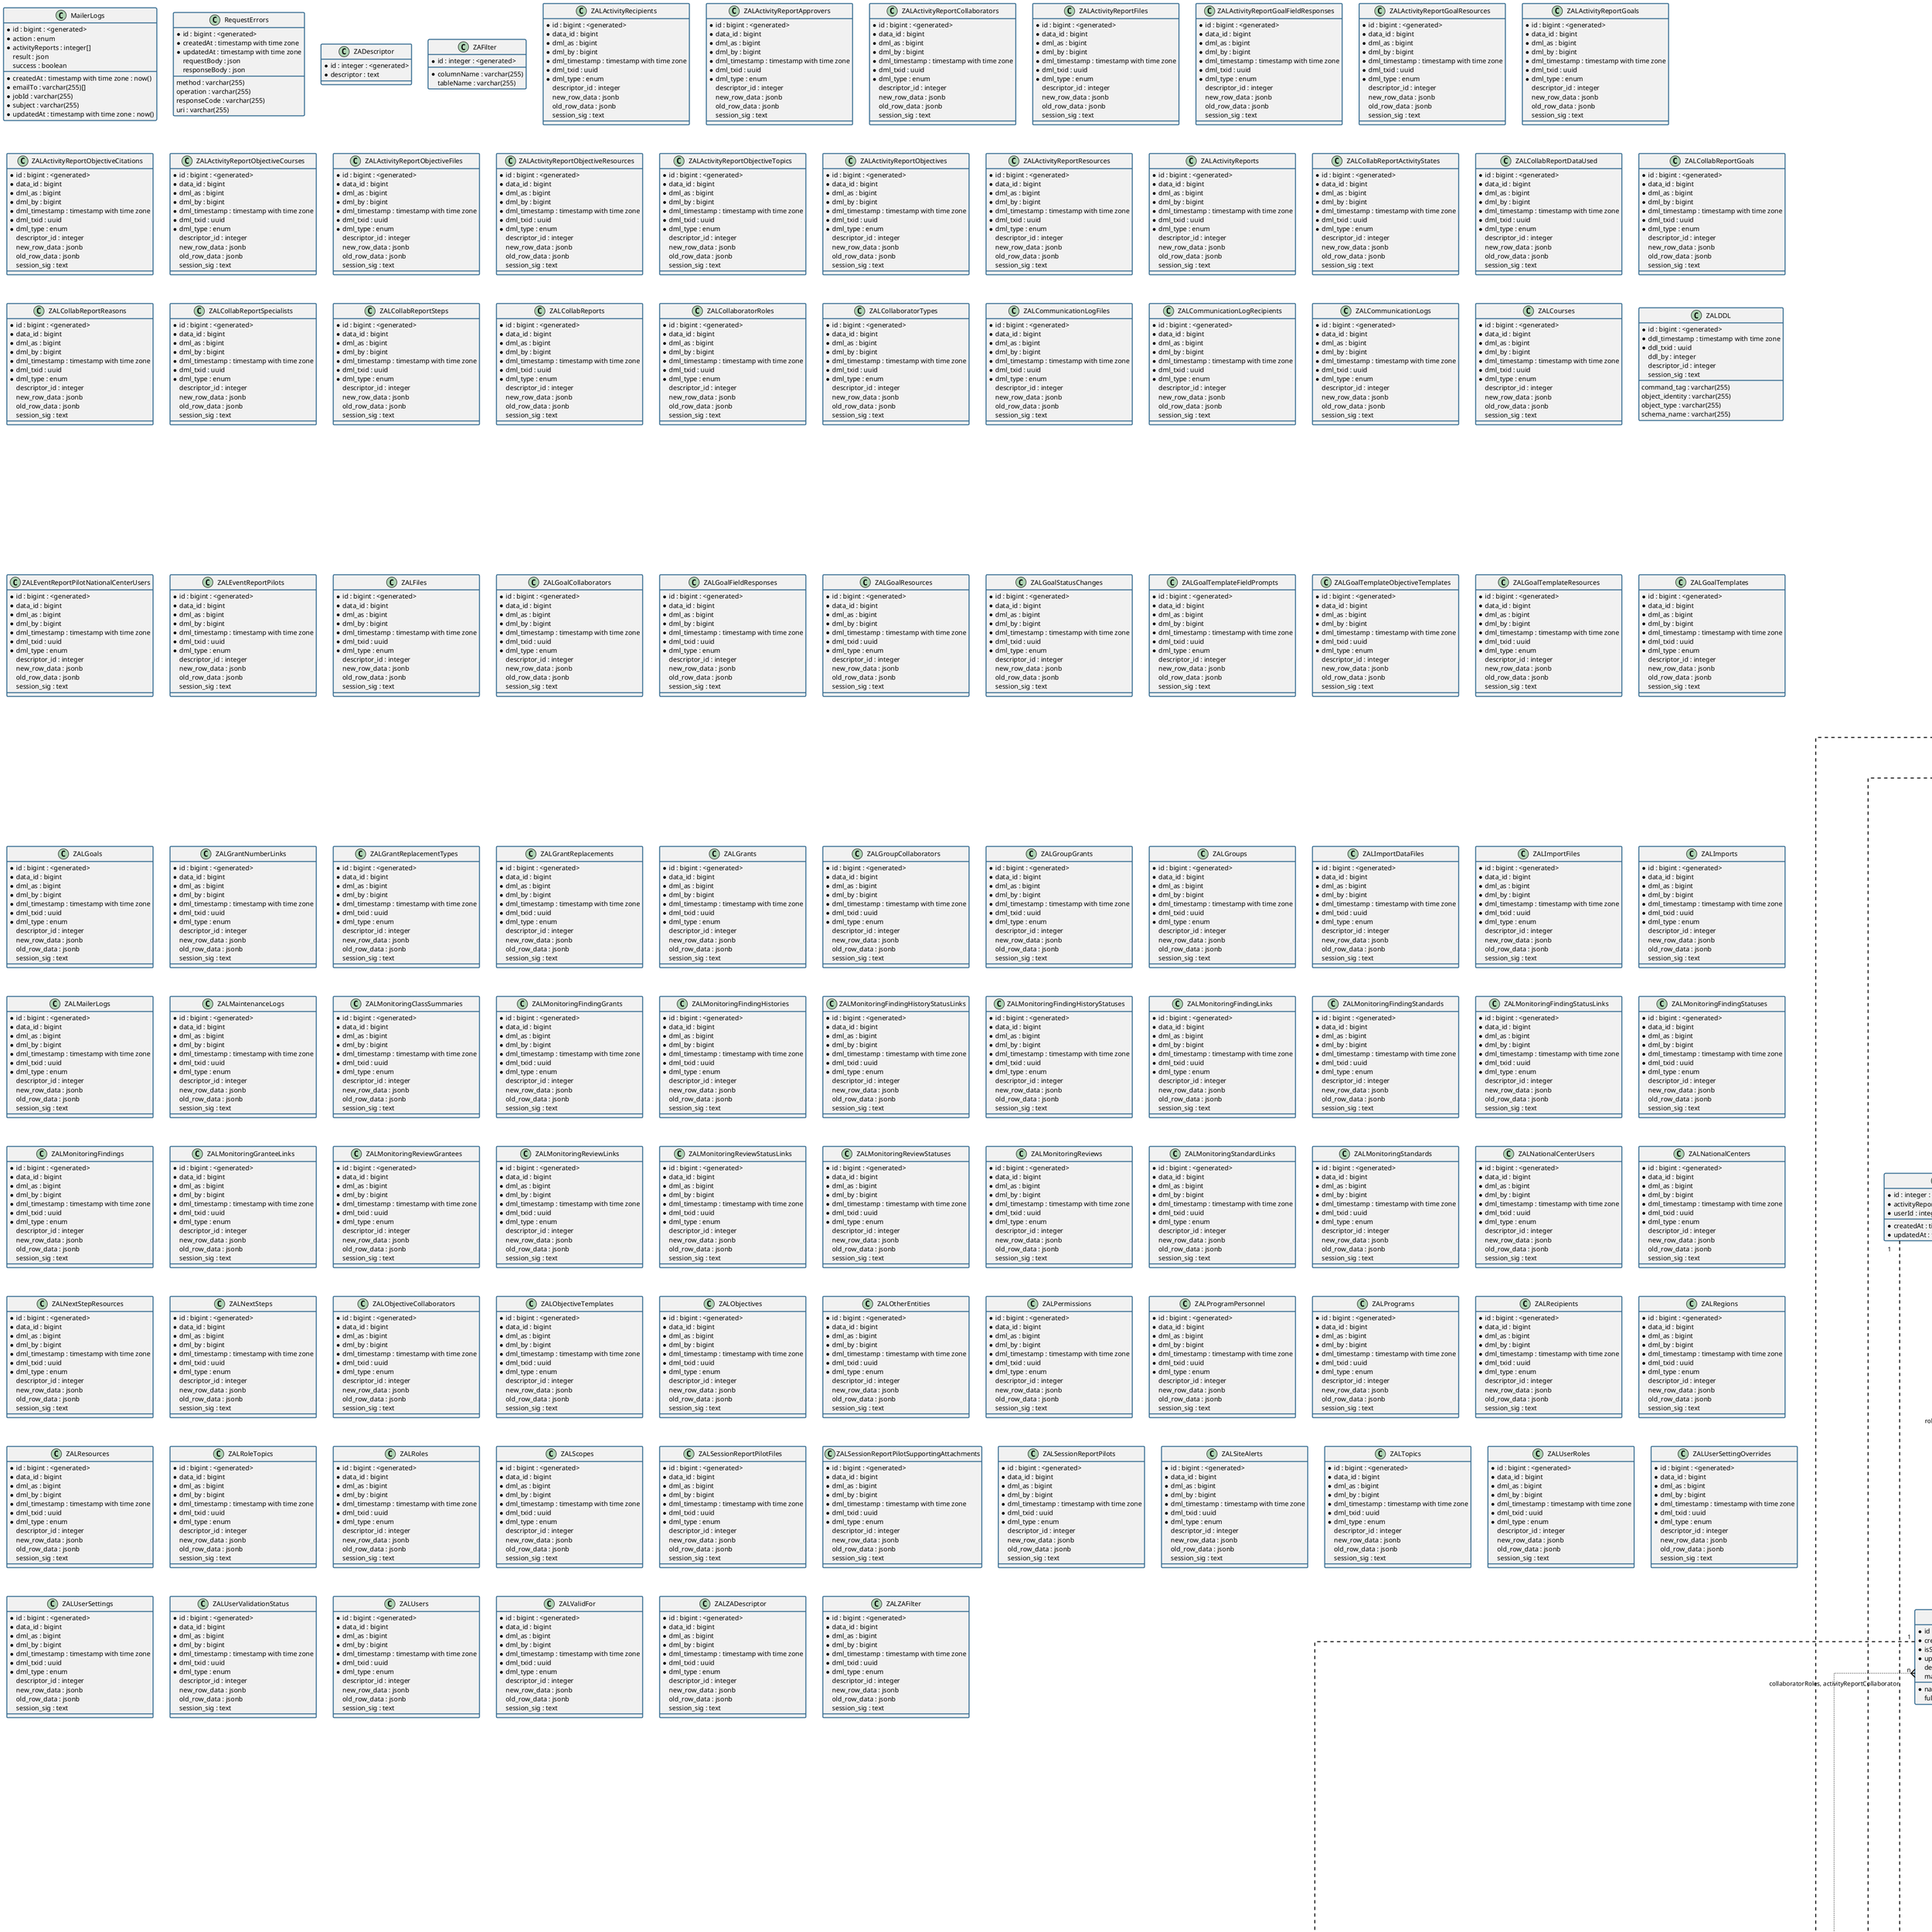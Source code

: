 @startuml
  ' avoid problems with angled crows feet
  skinparam linetype ortho
  skinparam class {
    BorderColor #336A90
    BorderThickness 2
  }
  ' Classes
  class ActivityRecipients{
 * id : integer : <generated>
 grantId : integer : REFERENCES "Grants".id
 otherEntityId : integer : REFERENCES "OtherEntities".id
 * activityReportId : integer : REFERENCES "ActivityReports".id
 * createdAt : timestamp with time zone : now()
 * updatedAt : timestamp with time zone : now()
}

class ActivityReportApprovers{
 * id : integer : <generated>
 * activityReportId : integer : REFERENCES "ActivityReports".id
 * userId : integer : REFERENCES "Users".id
 * createdAt : timestamp with time zone : now()
 * updatedAt : timestamp with time zone : now()
 deletedAt : timestamp with time zone
 note : text
 status : enum
}

class ActivityReportCollaborators{
 * id : integer : <generated>
 * activityReportId : integer : REFERENCES "ActivityReports".id
 * userId : integer : REFERENCES "Users".id
 * createdAt : timestamp with time zone : now()
 * updatedAt : timestamp with time zone : now()
}

class ActivityReportFiles{
 * id : integer : <generated>
 * activityReportId : integer : REFERENCES "ActivityReports".id
 * fileId : integer : REFERENCES "Files".id
 * createdAt : timestamp with time zone
 * updatedAt : timestamp with time zone
}

class ActivityReportGoalFieldResponses{
 * id : integer : <generated>
 * activityReportGoalId : integer : REFERENCES "ActivityReportGoals".id
 * goalTemplateFieldPromptId : integer : REFERENCES "GoalTemplateFieldPrompts".id
 * createdAt : timestamp with time zone
 * updatedAt : timestamp with time zone
 response : text[]
}

class ActivityReportGoalResources{
 * id : integer : <generated>
 * activityReportGoalId : integer : REFERENCES "ActivityReportGoals".id
 * resourceId : integer : REFERENCES "Resources".id
 * createdAt : timestamp with time zone
 * updatedAt : timestamp with time zone
 sourceFields : enum[]
}

enum enum_ActivityReportGoalResources_sourceFields {
 name
 resource
 timeframe
}

enum_ActivityReportGoalResources_sourceFields <|-- ActivityReportGoalResources

class ActivityReportGoals{
 * id : integer : <generated>
 originalGoalId : integer : REFERENCES "Goals".id
 * activityReportId : integer : REFERENCES "ActivityReports".id
 * goalId : integer : REFERENCES "Goals".id
 * createdAt : timestamp with time zone
 * updatedAt : timestamp with time zone
 closeSuspendContext : text
 closeSuspendReason : enum
 endDate : date
 isActivelyEdited : boolean : false
 isRttapa : enum
 name : text
 source : enum
 status : varchar(255)
 timeframe : text
}

class ActivityReportObjectiveCitations{
 * id : integer : <generated>
 * activityReportObjectiveId : integer
 * citation : text
 * createdAt : timestamp with time zone : now()
 * monitoringReferences : jsonb
 * updatedAt : timestamp with time zone : now()
}

class ActivityReportObjectiveCourses{
 * id : integer : <generated>
 * activityReportObjectiveId : integer : REFERENCES "ActivityReportObjectives".id
 * courseId : integer : REFERENCES "Courses".id
 * createdAt : timestamp with time zone : now()
 * updatedAt : timestamp with time zone : now()
}

class ActivityReportObjectiveFiles{
 * id : integer : <generated>
 * activityReportObjectiveId : integer : REFERENCES "ActivityReportObjectives".id
 * fileId : integer : REFERENCES "Files".id
 * createdAt : timestamp with time zone
 * updatedAt : timestamp with time zone
}

class ActivityReportObjectiveResources{
 * id : integer : <generated>
 * activityReportObjectiveId : integer : REFERENCES "ActivityReportObjectives".id
 * resourceId : integer : REFERENCES "Resources".id
 * createdAt : timestamp with time zone
 * updatedAt : timestamp with time zone
 sourceFields : enum[]
}

enum enum_ActivityReportObjectiveResources_sourceFields {
 resource
 title
 ttaProvided
}

enum_ActivityReportObjectiveResources_sourceFields <|-- ActivityReportObjectiveResources

class ActivityReportObjectiveTopics{
 * id : integer : <generated>
 * activityReportObjectiveId : integer : REFERENCES "ActivityReportObjectives".id
 * topicId : integer : REFERENCES "Topics".id
 * createdAt : timestamp with time zone
 * updatedAt : timestamp with time zone
}

class ActivityReportObjectives{
 * id : integer : <generated>
 originalObjectiveId : integer : REFERENCES "Objectives".id
 * activityReportId : integer : REFERENCES "ActivityReports".id
 * objectiveId : integer : REFERENCES "Objectives".id
 * createdAt : timestamp with time zone : now()
 * updatedAt : timestamp with time zone : now()
 arOrder : integer : 1
 closeSuspendContext : text
 closeSuspendReason : enum
 objectiveCreatedHere : boolean
 status : varchar(255)
 supportType : enum
 title : text
 ttaProvided : text
}

class ActivityReportResources{
 * id : integer : <generated>
 * activityReportId : integer : REFERENCES "ActivityReports".id
 * resourceId : integer : REFERENCES "Resources".id
 * createdAt : timestamp with time zone
 * updatedAt : timestamp with time zone
 sourceFields : enum[]
}

enum enum_ActivityReportResources_sourceFields {
 ECLKCResourcesUsed
 additionalNotes
 context
 nonECLKCResourcesUsed
 resource
}

enum_ActivityReportResources_sourceFields <|-- ActivityReportResources

class ActivityReports{
 * id : integer : <generated>
 lastUpdatedById : integer : REFERENCES "Users".id
 userId : integer : REFERENCES "Users".id
 * regionId : integer : REFERENCES "Regions".id
 * createdAt : timestamp with time zone : now()
 * revision : integer : 0
 * updatedAt : timestamp with time zone : now()
 * version : integer : 2
 activityReason : varchar(255)
 activityRecipientType : varchar(255)
 additionalNotes : text
 approvedAt : timestamp with time zone
 calculatedStatus : enum
 context : text
 creatorRole : enum
 deliveryMethod : varchar(255)
 duration : decimal(3,1)
 ECLKCResourcesUsed : text[]
 endDate : date
 imported : jsonb
 language : varchar(255)[]
 legacyId : varchar(255)
 nonECLKCResourcesUsed : text[]
 numberOfParticipants : integer
 numberOfParticipantsInPerson : integer
 numberOfParticipantsVirtually : integer
 pageState : json
 participants : varchar(255)[]
 programTypes : varchar(255)[]
 reason : varchar(255)[]
 requester : varchar(255)
 startDate : date
 submissionStatus : enum
 submittedDate : date
 targetPopulations : varchar(255)[]
 topics : varchar(255)[]
 ttaType : varchar(255)[]
 virtualDeliveryType : varchar(255)
}

class CollabReportActivityStates{
 * id : integer : <generated>
 * collabReportId : integer : REFERENCES "CollabReports".id
 * activityStateCode : varchar(255)
}

class CollabReportDataUsed{
 * id : integer : <generated>
 * collabReportId : integer : REFERENCES "CollabReports".id
 * collabReportDatum : enum
 collabReportDataOther : varchar(255)
}

class CollabReportGoals{
 * id : integer : <generated>
 * collabReportId : integer : REFERENCES "CollabReports".id
 * goalTemplateId : integer : REFERENCES "GoalTemplates".id
}

class CollabReportReasons{
 * id : integer : <generated>
 * collabReportId : integer : REFERENCES "CollabReports".id
 * reasonId : enum
}

class CollabReportSpecialists{
 * id : integer : <generated>
 * collabReportId : integer : REFERENCES "CollabReports".id
 * specialistId : integer : REFERENCES "Users".id
}

class CollabReportSteps{
 * id : integer : <generated>
 * collabReportId : integer : REFERENCES "CollabReports".id
 * collabStepCompleteDate : date
 * collabStepDetail : text
 * collabStepId : integer
 * collabStepPriority : smallint
}

class CollabReports{
 * id : integer : <generated>
 * conductMethod : enum
 * description : text
 * duration : smallint
 * endDate : date
 * isStateActivity : boolean : false
 * name : varchar(255)
 * startDate : date
 * status : enum
}

class CollaboratorRoles{
 * id : integer : <generated>
 * activityReportCollaboratorId : integer : REFERENCES "ActivityReportCollaborators".id
 * roleId : integer : REFERENCES "Roles".id
 * createdAt : timestamp with time zone
 * updatedAt : timestamp with time zone
}

class CollaboratorTypes{
 * id : integer : <generated>
 mapsTo : integer : REFERENCES "CollaboratorTypes".id
 * validForId : integer : REFERENCES "ValidFor".id
 * createdAt : timestamp with time zone : now()
 * name : varchar(255)
 * propagateOnMerge : boolean : true
 * updatedAt : timestamp with time zone : now()
 deletedAt : timestamp with time zone
}

class CommunicationLogFiles{
 * id : integer : <generated>
 * communicationLogId : integer : REFERENCES "CommunicationLogs".id
 * fileId : integer : REFERENCES "Files".id
 * createdAt : timestamp with time zone
 * updatedAt : timestamp with time zone
}

class CommunicationLogRecipients{
 * id : integer : <generated>
 * communicationLogId : integer : REFERENCES "CommunicationLogs".id
 * recipientId : integer : REFERENCES "Recipients".id
 * createdAt : timestamp with time zone : now()
 * updatedAt : timestamp with time zone : now()
}

class CommunicationLogs{
 * id : integer : <generated>
 * userId : integer : REFERENCES "Users".id
 * createdAt : timestamp with time zone
 * data : jsonb
 * updatedAt : timestamp with time zone
}

class Courses{
 * id : integer : <generated>
 mapsTo : integer : REFERENCES "Courses".id
 * createdAt : timestamp with time zone : now()
 * name : text
 * persistsOnUpload : boolean : false
 * updatedAt : timestamp with time zone : now()
 deletedAt : timestamp with time zone
}

class EventReportPilotNationalCenterUsers{
 * id : integer : <generated>
 * eventReportPilotId : integer : REFERENCES "EventReportPilots".id
 * nationalCenterId : integer : REFERENCES "NationalCenters".id
 * userId : integer : REFERENCES "Users".id
 * createdAt : timestamp with time zone : now()
 * nationalCenterName : varchar(255)
 * updatedAt : timestamp with time zone : now()
 * userName : varchar(255)
}

class EventReportPilots{
 * id : integer : <generated>
 * collaboratorIds : integer[]
 * createdAt : timestamp with time zone : CURRENT_TIMESTAMP
 * data : jsonb
 * ownerId : integer
 * regionId : integer
 * updatedAt : timestamp with time zone : CURRENT_TIMESTAMP
 imported : jsonb
 pocIds : integer[]
}

class Files{
 * id : integer : <generated>
 * createdAt : timestamp with time zone
 * fileSize : integer
 * key : varchar(255)
 * originalFileName : varchar(255)
 * status : enum
 * updatedAt : timestamp with time zone
}

class GoalCollaborators{
 * id : integer : <generated>
 * collaboratorTypeId : integer : REFERENCES "CollaboratorTypes".id
 * goalId : integer : REFERENCES "Goals".id
 * userId : integer : REFERENCES "Users".id
 * createdAt : timestamp with time zone : now()
 * updatedAt : timestamp with time zone : now()
 deletedAt : timestamp with time zone
 linkBack : jsonb
}

class GoalFieldResponses{
 * id : integer : <generated>
 * goalId : integer : REFERENCES "Goals".id
 * goalTemplateFieldPromptId : integer : REFERENCES "GoalTemplateFieldPrompts".id
 * createdAt : timestamp with time zone
 * onApprovedAR : boolean
 * onAR : boolean
 * updatedAt : timestamp with time zone
 response : text[]
}

class GoalResources{
 * id : integer : <generated>
 * goalId : integer : REFERENCES "Goals".id
 * resourceId : integer : REFERENCES "Resources".id
 * createdAt : timestamp with time zone
 * onApprovedAR : boolean : false
 * onAR : boolean : false
 * updatedAt : timestamp with time zone
 sourceFields : enum[]
}

enum enum_GoalResources_sourceFields {
 name
 resource
 timeframe
}

enum_GoalResources_sourceFields <|-- GoalResources

class GoalStatusChanges{
 * id : integer : <generated>
 userId : integer : REFERENCES "Users".id
 * goalId : integer : REFERENCES "Goals".id
 * createdAt : timestamp with time zone : now()
 * updatedAt : timestamp with time zone : now()
 context : text
 newStatus : varchar(255)
 oldStatus : varchar(255)
 performedAt : timestamp with time zone
 reason : text
 userName : varchar(255)
 userRoles : varchar(255)[]
}

class GoalTemplateFieldPrompts{
 * id : integer : <generated>
 * goalTemplateId : integer : REFERENCES "GoalTemplates".id
 * createdAt : timestamp with time zone
 * ordinal : integer
 * prompt : text
 * title : text
 * updatedAt : timestamp with time zone
 caution : text
 fieldType : enum
 hint : text
 options : text[]
 validations : json
}

class GoalTemplateObjectiveTemplates{
 * id : integer : <generated>
 * goalTemplateId : integer : REFERENCES "GoalTemplates".id
 * objectiveTemplateId : integer : REFERENCES "ObjectiveTemplates".id
 * createdAt : timestamp with time zone
 * updatedAt : timestamp with time zone
}

class GoalTemplateResources{
 * id : integer : <generated>
 * goalTemplateId : integer : REFERENCES "GoalTemplates".id
 * resourceId : integer : REFERENCES "Resources".id
 * createdAt : timestamp with time zone
 * updatedAt : timestamp with time zone
 sourceFields : enum[]
}

enum enum_GoalTemplateResources_sourceFields {
 name
 resource
}

enum_GoalTemplateResources_sourceFields <|-- GoalTemplateResources

class GoalTemplates{
 * id : integer : <generated>
 regionId : integer : REFERENCES "Regions".id
 * createdAt : timestamp with time zone
 * creationMethod : enum
 * hash : text
 * templateName : text
 * templateNameModifiedAt : timestamp with time zone
 * updatedAt : timestamp with time zone
 deletedAt : timestamp with time zone
 lastUsed : timestamp with time zone
 source : varchar(255)
 standard : text
}

class Goals{
 * id : integer : <generated>
 goalTemplateId : integer : REFERENCES "GoalTemplates".id
 mapsToParentGoalId : integer : REFERENCES "Goals".id
 * grantId : integer : REFERENCES "Grants".id
 * createdAt : timestamp with time zone
 * onApprovedAR : boolean : false
 * onAR : boolean : false
 * prestandard : boolean : false
 * updatedAt : timestamp with time zone
 createdVia : enum
 deletedAt : timestamp with time zone
 endDate : date
 isFromSmartsheetTtaPlan : boolean
 isRttapa : enum
 name : text
 rtrOrder : integer : 1
 source : enum
 status : varchar(255)
 timeframe : text
}

class GrantNumberLinks{
 * id : integer : <generated>
 grantId : integer : REFERENCES "Grants".id
 * createdAt : timestamp with time zone
 * grantNumber : text
 * updatedAt : timestamp with time zone
 deletedAt : timestamp with time zone
}

class GrantReplacementTypes{
 * id : integer : <generated>
 mapsTo : integer : REFERENCES "GrantReplacementTypes".id
 * createdAt : timestamp with time zone : now()
 * name : text
 * updatedAt : timestamp with time zone : now()
 deletedAt : timestamp with time zone
}

class GrantReplacements{
 * id : integer : <generated>
 grantReplacementTypeId : integer : REFERENCES "GrantReplacementTypes".id
 * replacedGrantId : integer : REFERENCES "Grants".id
 * replacingGrantId : integer : REFERENCES "Grants".id
 * createdAt : timestamp with time zone : now()
 * updatedAt : timestamp with time zone : now()
 replacementDate : date
}

class Grants{
 * id : integer
 regionId : integer : REFERENCES "Regions".id
 * recipientId : integer : REFERENCES "Recipients".id
 * createdAt : timestamp with time zone : now()
 * number : varchar(255)
 * updatedAt : timestamp with time zone : now()
 annualFundingMonth : varchar(255)
 cdi : boolean : false
 deleted : boolean : false
 endDate : timestamp with time zone
 geographicRegion : varchar(255)
 geographicRegionId : integer
 granteeName : varchar(255)
 grantSpecialistEmail : varchar(255)
 grantSpecialistName : varchar(255)
 inactivationDate : timestamp with time zone
 inactivationReason : enum
 programSpecialistEmail : varchar(255)
 programSpecialistName : varchar(255)
 startDate : timestamp with time zone
 stateCode : varchar(255)
 status : varchar(255)
}

class GroupCollaborators{
 * id : integer : <generated>
 * collaboratorTypeId : integer : REFERENCES "CollaboratorTypes".id
 * groupId : integer : REFERENCES "Groups".id
 * userId : integer : REFERENCES "Users".id
 * createdAt : timestamp with time zone : now()
 * updatedAt : timestamp with time zone : now()
 deletedAt : timestamp with time zone
 linkBack : jsonb
}

class GroupGrants{
 * id : integer : <generated>
 * grantId : integer : REFERENCES "Grants".id
 * groupId : integer : REFERENCES "Groups".id
 * createdAt : timestamp with time zone
 * updatedAt : timestamp with time zone
}

class Groups{
 * id : integer : <generated>
 * createdAt : timestamp with time zone
 * name : text
 * updatedAt : timestamp with time zone
 isPublic : boolean
 sharedWith : enum
}

class ImportDataFiles{
 * id : integer : <generated>
 * importFileId : integer : REFERENCES "ImportFiles".id
 * createdAt : timestamp with time zone
 * status : enum : 'IDENTIFIED'::"enum_ImportDataFiles_status"
 * updatedAt : timestamp with time zone
 fileInfo : jsonb
 hash : text
 recordCounts : jsonb
 schema : jsonb
}

class ImportFiles{
 * id : integer : <generated>
 fileId : integer : REFERENCES "Files".id
 * importId : integer : REFERENCES "Imports".id
 * createdAt : timestamp with time zone
 * downloadAttempts : integer : 0
 * processAttempts : integer : 0
 * status : enum : 'IDENTIFIED'::"enum_ImportFiles_status"
 * updatedAt : timestamp with time zone
 ftpFileInfo : jsonb
 hash : text
}

class Imports{
 * id : integer : <generated>
 * createdAt : timestamp with time zone
 * definitions : jsonb
 * enabled : boolean : false
 * ftpSettings : jsonb
 * name : text
 * schedule : text
 * updatedAt : timestamp with time zone
 fileMask : text
 path : text
 postProcessingActions : jsonb
}

class MailerLogs{
 * id : bigint : <generated>
 * action : enum
 * activityReports : integer[]
 * createdAt : timestamp with time zone : now()
 * emailTo : varchar(255)[]
 * jobId : varchar(255)
 * subject : varchar(255)
 * updatedAt : timestamp with time zone : now()
 result : json
 success : boolean
}

class MaintenanceLogs{
 * id : bigint : <generated>
 triggeredById : bigint : REFERENCES "MaintenanceLogs".id
 * category : enum
 * createdAt : timestamp with time zone
 * data : json
 * type : enum
 * updatedAt : timestamp with time zone
 isSuccessful : boolean
}

class MonitoringClassSummaries{
 * id : integer : <generated>
 * grantNumber : text : REFERENCES "GrantNumberLinks"."grantNumber"
 * reviewId : text : REFERENCES "MonitoringReviewLinks"."reviewId"
 * createdAt : timestamp with time zone
 * sourceCreatedAt : timestamp with time zone
 * sourceUpdatedAt : timestamp with time zone
 * updatedAt : timestamp with time zone
 classroomOrganization : decimal(5,4)
 deletedAt : timestamp with time zone
 emotionalSupport : decimal(5,4)
 hash : text
 instructionalSupport : decimal(5,4)
 reportDeliveryDate : timestamp with time zone
 sourceDeletedAt : timestamp with time zone
}

class MonitoringFindingGrants{
 * id : integer : <generated>
 * findingId : text : REFERENCES "MonitoringFindingLinks"."findingId"
 * granteeId : text : REFERENCES "MonitoringGranteeLinks"."granteeId"
 * statusId : integer : REFERENCES "MonitoringFindingStatusLinks"."statusId"
 * createdAt : timestamp with time zone
 * findingType : text
 * hash : text
 * sourceCreatedAt : timestamp with time zone
 * sourceUpdatedAt : timestamp with time zone
 * updatedAt : timestamp with time zone
 closedDate : timestamp with time zone
 correctionDeadLine : timestamp with time zone
 deletedAt : timestamp with time zone
 reportedDate : timestamp with time zone
 source : text
 sourceDeletedAt : timestamp with time zone
}

class MonitoringFindingHistories{
 * id : integer : <generated>
 findingId : text : REFERENCES "MonitoringFindingLinks"."findingId"
 statusId : integer : REFERENCES "MonitoringFindingHistoryStatusLinks"."statusId"
 * reviewId : text : REFERENCES "MonitoringReviewLinks"."reviewId"
 * createdAt : timestamp with time zone
 * findingHistoryId : text
 * sourceCreatedAt : timestamp with time zone
 * sourceUpdatedAt : timestamp with time zone
 * updatedAt : timestamp with time zone
 deletedAt : timestamp with time zone
 determination : text
 hash : text
 narrative : text
 ordinal : integer
 sourceDeletedAt : timestamp with time zone
}

class MonitoringFindingHistoryStatusLinks{
 * id : integer : <generated>
 * createdAt : timestamp with time zone
 * statusId : integer
 * updatedAt : timestamp with time zone
 deletedAt : timestamp with time zone
}

class MonitoringFindingHistoryStatuses{
 * id : integer : <generated>
 * statusId : integer : REFERENCES "MonitoringFindingHistoryStatusLinks"."statusId"
 * createdAt : timestamp with time zone
 * name : text
 * sourceCreatedAt : timestamp with time zone
 * sourceUpdatedAt : timestamp with time zone
 * updatedAt : timestamp with time zone
 deletedAt : timestamp with time zone
 sourceDeletedAt : timestamp with time zone
}

class MonitoringFindingLinks{
 * id : integer : <generated>
 * createdAt : timestamp with time zone
 * findingId : text
 * updatedAt : timestamp with time zone
 deletedAt : timestamp with time zone
}

class MonitoringFindingStandards{
 * id : integer : <generated>
 * findingId : text : REFERENCES "MonitoringFindingLinks"."findingId"
 * standardId : integer : REFERENCES "MonitoringStandardLinks"."standardId"
 * createdAt : timestamp with time zone
 * sourceCreatedAt : timestamp with time zone
 * sourceUpdatedAt : timestamp with time zone
 * updatedAt : timestamp with time zone
 deletedAt : timestamp with time zone
 sourceDeletedAt : timestamp with time zone
}

class MonitoringFindingStatusLinks{
 * id : integer : <generated>
 * createdAt : timestamp with time zone
 * statusId : integer
 * updatedAt : timestamp with time zone
 deletedAt : timestamp with time zone
}

class MonitoringFindingStatuses{
 * id : integer : <generated>
 * statusId : integer : REFERENCES "MonitoringFindingStatusLinks"."statusId"
 * createdAt : timestamp with time zone
 * name : text
 * sourceCreatedAt : timestamp with time zone
 * sourceUpdatedAt : timestamp with time zone
 * updatedAt : timestamp with time zone
 deletedAt : timestamp with time zone
 sourceDeletedAt : timestamp with time zone
}

class MonitoringFindings{
 * id : integer : <generated>
 * findingId : text : REFERENCES "MonitoringFindingLinks"."findingId"
 * statusId : integer : REFERENCES "MonitoringFindingStatusLinks"."statusId"
 * createdAt : timestamp with time zone
 * findingType : text
 * hash : text
 * sourceCreatedAt : timestamp with time zone
 * sourceUpdatedAt : timestamp with time zone
 * updatedAt : timestamp with time zone
 closedDate : timestamp with time zone
 correctionDeadLine : timestamp with time zone
 deletedAt : timestamp with time zone
 reportedDate : timestamp with time zone
 source : text
 sourceDeletedAt : timestamp with time zone
}

class MonitoringGranteeLinks{
 * id : integer : <generated>
 * createdAt : timestamp with time zone
 * granteeId : text
 * updatedAt : timestamp with time zone
 deletedAt : timestamp with time zone
}

class MonitoringReviewGrantees{
 * id : integer : <generated>
 * granteeId : text : REFERENCES "MonitoringGranteeLinks"."granteeId"
 * grantNumber : text : REFERENCES "GrantNumberLinks"."grantNumber"
 * reviewId : text : REFERENCES "MonitoringReviewLinks"."reviewId"
 * createdAt : timestamp with time zone
 * createTime : timestamp with time zone
 * sourceCreatedAt : timestamp with time zone
 * sourceUpdatedAt : timestamp with time zone
 * updateBy : text
 * updatedAt : timestamp with time zone
 * updateTime : timestamp with time zone
 deletedAt : timestamp with time zone
 sourceDeletedAt : timestamp with time zone
}

class MonitoringReviewLinks{
 * id : integer : <generated>
 * createdAt : timestamp with time zone
 * reviewId : text
 * updatedAt : timestamp with time zone
 deletedAt : timestamp with time zone
}

class MonitoringReviewStatusLinks{
 * id : integer : <generated>
 * createdAt : timestamp with time zone
 * statusId : integer
 * updatedAt : timestamp with time zone
 deletedAt : timestamp with time zone
}

class MonitoringReviewStatuses{
 * id : integer : <generated>
 * statusId : integer : REFERENCES "MonitoringReviewStatusLinks"."statusId"
 * createdAt : timestamp with time zone
 * name : text
 * sourceCreatedAt : timestamp with time zone
 * sourceUpdatedAt : timestamp with time zone
 * updatedAt : timestamp with time zone
 deletedAt : timestamp with time zone
 sourceDeletedAt : timestamp with time zone
}

class MonitoringReviews{
 * id : integer : <generated>
 * reviewId : text : REFERENCES "MonitoringReviewLinks"."reviewId"
 * statusId : integer : REFERENCES "MonitoringReviewStatusLinks"."statusId"
 * contentId : text
 * createdAt : timestamp with time zone
 * sourceCreatedAt : timestamp with time zone
 * sourceUpdatedAt : timestamp with time zone
 * updatedAt : timestamp with time zone
 deletedAt : timestamp with time zone
 endDate : date
 hash : text
 name : text
 outcome : text
 reportAttachmentId : text
 reportDeliveryDate : timestamp with time zone
 reviewType : text
 sourceDeletedAt : timestamp with time zone
 startDate : date
}

class MonitoringStandardLinks{
 * id : integer : <generated>
 * createdAt : timestamp with time zone
 * standardId : integer
 * updatedAt : timestamp with time zone
 deletedAt : timestamp with time zone
}

class MonitoringStandards{
 * id : integer : <generated>
 * standardId : integer : REFERENCES "MonitoringStandardLinks"."standardId"
 * citable : integer
 * contentId : text
 * createdAt : timestamp with time zone
 * hash : text
 * sourceCreatedAt : timestamp with time zone
 * sourceUpdatedAt : timestamp with time zone
 * updatedAt : timestamp with time zone
 citation : text
 deletedAt : timestamp with time zone
 guidance : text
 sourceDeletedAt : timestamp with time zone
 text : text
}

class NationalCenterUsers{
 * id : integer : <generated>
 * nationalCenterId : integer : REFERENCES "NationalCenters".id
 * userId : integer : REFERENCES "Users".id
 * createdAt : timestamp with time zone
 * updatedAt : timestamp with time zone
}

class NationalCenters{
 * id : integer : <generated>
 mapsTo : integer : REFERENCES "NationalCenters".id
 * createdAt : timestamp with time zone
 * name : text
 * updatedAt : timestamp with time zone
}

class NextStepResources{
 * id : integer : <generated>
 * nextStepId : integer : REFERENCES "NextSteps".id
 * resourceId : integer : REFERENCES "Resources".id
 * createdAt : timestamp with time zone
 * updatedAt : timestamp with time zone
 sourceFields : enum[]
}

enum enum_NextStepResources_sourceFields {
 note
 resource
}

enum_NextStepResources_sourceFields <|-- NextStepResources

class NextSteps{
 * id : integer : <generated>
 * activityReportId : integer : REFERENCES "ActivityReports".id
 * createdAt : timestamp with time zone
 * note : text
 * noteType : enum
 * updatedAt : timestamp with time zone
 completeDate : date
}

class ObjectiveCollaborators{
 * id : integer : <generated>
 * collaboratorTypeId : integer : REFERENCES "CollaboratorTypes".id
 * objectiveId : integer : REFERENCES "Objectives".id
 * userId : integer : REFERENCES "Users".id
 * createdAt : timestamp with time zone : now()
 * updatedAt : timestamp with time zone : now()
 deletedAt : timestamp with time zone
 linkBack : jsonb
}

class ObjectiveTemplates{
 * id : integer : <generated>
 regionId : integer : REFERENCES "Regions".id
 * createdAt : timestamp with time zone
 * creationMethod : enum
 * hash : text
 * templateTitle : text
 * templateTitleModifiedAt : timestamp with time zone
 * updatedAt : timestamp with time zone
 lastUsed : timestamp with time zone
}

class Objectives{
 * id : integer : <generated>
 createdViaActivityReportId : integer : REFERENCES "ActivityReports".id
 goalId : integer : REFERENCES "Goals".id
 mapsToParentObjectiveId : integer : REFERENCES "Objectives".id
 objectiveTemplateId : integer : REFERENCES "ObjectiveTemplates".id
 otherEntityId : integer : REFERENCES "OtherEntities".id
 * createdAt : timestamp with time zone : now()
 * onApprovedAR : boolean : false
 * onAR : boolean : false
 * updatedAt : timestamp with time zone : now()
 closeSuspendContext : text
 closeSuspendReason : enum
 createdVia : enum
 deletedAt : timestamp with time zone
 firstCompleteAt : timestamp with time zone
 firstInProgressAt : timestamp with time zone
 firstNotStartedAt : timestamp with time zone
 firstSuspendedAt : timestamp with time zone
 lastCompleteAt : timestamp with time zone
 lastInProgressAt : timestamp with time zone
 lastNotStartedAt : timestamp with time zone
 lastSuspendedAt : timestamp with time zone
 rtrOrder : integer : 1
 status : varchar(255)
 title : text
}

class OtherEntities{
 * id : integer : <generated>
 * createdAt : timestamp with time zone : now()
 * name : varchar(255)
 * updatedAt : timestamp with time zone : now()
}

class Permissions{
 * id : integer : <generated>
 * regionId : integer : REFERENCES "Regions".id
 * scopeId : integer : REFERENCES "Scopes".id
 * userId : integer : REFERENCES "Users".id
 * createdAt : timestamp with time zone : now()
 * updatedAt : timestamp with time zone : now()
}

class ProgramPersonnel{
 * id : integer : <generated>
 mapsTo : integer : REFERENCES "ProgramPersonnel".id
 * active : boolean
 * createdAt : timestamp with time zone : now()
 * grantId : integer
 * programId : integer
 * role : varchar(255)
 * updatedAt : timestamp with time zone : now()
 effectiveDate : timestamp with time zone
 email : varchar(255)
 firstName : varchar(255)
 lastName : varchar(255)
 prefix : varchar(255)
 suffix : varchar(255)
 title : varchar(255)
}

class Programs{
 * id : integer
 * grantId : integer : REFERENCES "Grants".id
 * createdAt : timestamp with time zone : now()
 * updatedAt : timestamp with time zone : now()
 endDate : date
 name : varchar(255)
 programType : varchar(255)
 startDate : date
 startYear : varchar(255)
 status : varchar(255)
}

class Recipients{
 * id : integer
 * createdAt : timestamp with time zone : now()
 * name : varchar(255)
 * updatedAt : timestamp with time zone : now()
 deleted : boolean : false
 recipientType : varchar(255)
 uei : varchar(255) : ''::character varying
}

class Regions{
 * id : integer : <generated>
 * name : varchar(255)
}

class RequestErrors{
 * id : bigint : <generated>
 * createdAt : timestamp with time zone
 * updatedAt : timestamp with time zone
 method : varchar(255)
 operation : varchar(255)
 requestBody : json
 responseBody : json
 responseCode : varchar(255)
 uri : varchar(255)
}

class Resources{
 * id : integer : <generated>
 mapsTo : integer : REFERENCES "Resources".id
 * createdAt : timestamp with time zone
 * domain : text
 * updatedAt : timestamp with time zone
 * url : text
 lastStatusCode : integer
 metadata : jsonb
 metadataUpdatedAt : timestamp with time zone
 mimeType : varchar(255)
 title : text
}

class RoleTopics{
 * id : integer : <generated>
 * roleId : integer : REFERENCES "Roles".id
 * topicId : integer : REFERENCES "Topics".id
 * createdAt : timestamp with time zone
 * updatedAt : timestamp with time zone
}

class Roles{
 * id : integer : <generated>
 * createdAt : timestamp with time zone
 * isSpecialist : boolean
 * name : varchar(255)
 * updatedAt : timestamp with time zone
 deletedAt : timestamp with time zone
 fullName : varchar(255)
 mapsTo : integer
}

class Scopes{
 * id : integer : <generated>
 * createdAt : timestamp with time zone : now()
 * description : varchar(255)
 * name : varchar(255)
 * updatedAt : timestamp with time zone : now()
}

class SessionReportPilotFiles{
 * id : integer : <generated>
 * fileId : integer : REFERENCES "Files".id
 * sessionReportPilotId : integer : REFERENCES "SessionReportPilots".id
 * createdAt : timestamp with time zone
 * updatedAt : timestamp with time zone
}

class SessionReportPilotSupportingAttachments{
 * id : integer : <generated>
 * fileId : integer : REFERENCES "Files".id
 * sessionReportPilotId : integer : REFERENCES "SessionReportPilots".id
 * createdAt : timestamp with time zone
 * updatedAt : timestamp with time zone
}

class SessionReportPilots{
 * id : integer : <generated>
 * eventId : integer : REFERENCES "EventReportPilots".id
 * createdAt : timestamp with time zone : CURRENT_TIMESTAMP
 * data : jsonb
 * updatedAt : timestamp with time zone : CURRENT_TIMESTAMP
}

class SiteAlerts{
 * id : integer : <generated>
 * userId : integer : REFERENCES "Users".id
 * createdAt : timestamp with time zone
 * endDate : timestamp with time zone
 * message : text
 * size : enum : 'standard'::"enum_SiteAlerts_size"
 * startDate : timestamp with time zone
 * title : text
 * updatedAt : timestamp with time zone
 status : enum
 variant : enum
}

class Topics{
 * id : integer : <generated>
 * createdAt : timestamp with time zone
 * name : varchar(255)
 * updatedAt : timestamp with time zone
 deletedAt : timestamp with time zone
 mapsTo : integer
}

class UserRoles{
 * id : integer : <generated>
 * roleId : integer : REFERENCES "Roles".id
 * userId : integer : REFERENCES "Users".id
 * createdAt : timestamp with time zone
 * updatedAt : timestamp with time zone
}

class UserSettingOverrides{
 * id : integer : <generated>
 * userId : integer : REFERENCES "Users".id
 * userSettingId : integer : REFERENCES "UserSettings".id
 * createdAt : timestamp with time zone
 * updatedAt : timestamp with time zone
 * value : jsonb
}

class UserSettings{
 * id : integer : <generated>
 * class : varchar(255)
 * createdAt : timestamp with time zone
 * default : jsonb
 * key : varchar(255)
 * updatedAt : timestamp with time zone
}

class UserValidationStatus{
 * id : integer : <generated>
 * userId : integer : REFERENCES "Users".id
 * createdAt : timestamp with time zone
 * token : varchar(255)
 * type : varchar(255)
 * updatedAt : timestamp with time zone
 validatedAt : timestamp with time zone
}

class Users{
 * id : integer : <generated>
 homeRegionId : integer : REFERENCES "Regions".id
 * createdAt : timestamp with time zone : now()
 * hsesUsername : varchar(255)
 * lastLogin : timestamp with time zone : now()
 * updatedAt : timestamp with time zone : now()
 email : varchar(255)
 flags : enum[] : ARRAY[]::"enum_Users_flags"[]
 hsesAuthorities : varchar(255)[]
 hsesUserId : varchar(255)
 name : varchar(255)
 phoneNumber : varchar(255)
}

enum enum_Users_flags {
 anv_statistics
 closed_goal_merge_override
 collaboration_report
 manual_mark_goals_similar
 monitoring_integration
 multirecipient_communication_log
 quality_assurance_dashboard
 regional_goal_dashboard
 standard_goals_update
 training_reports_dashboard
}

enum_Users_flags <|-- Users

class ValidFor{
 * id : integer : <generated>
 mapsTo : integer : REFERENCES "ValidFor".id
 * createdAt : timestamp with time zone : now()
 * isReport : boolean : false
 * name : text
 * updatedAt : timestamp with time zone : now()
 deletedAt : timestamp with time zone
}

class ZADescriptor{
 * id : integer : <generated>
 * descriptor : text
}

class ZAFilter{
 * id : integer : <generated>
 * columnName : varchar(255)
 tableName : varchar(255)
}

class ZALActivityRecipients{
 * id : bigint : <generated>
 * data_id : bigint
 * dml_as : bigint
 * dml_by : bigint
 * dml_timestamp : timestamp with time zone
 * dml_txid : uuid
 * dml_type : enum
 descriptor_id : integer
 new_row_data : jsonb
 old_row_data : jsonb
 session_sig : text
}

class ZALActivityReportApprovers{
 * id : bigint : <generated>
 * data_id : bigint
 * dml_as : bigint
 * dml_by : bigint
 * dml_timestamp : timestamp with time zone
 * dml_txid : uuid
 * dml_type : enum
 descriptor_id : integer
 new_row_data : jsonb
 old_row_data : jsonb
 session_sig : text
}

class ZALActivityReportCollaborators{
 * id : bigint : <generated>
 * data_id : bigint
 * dml_as : bigint
 * dml_by : bigint
 * dml_timestamp : timestamp with time zone
 * dml_txid : uuid
 * dml_type : enum
 descriptor_id : integer
 new_row_data : jsonb
 old_row_data : jsonb
 session_sig : text
}

class ZALActivityReportFiles{
 * id : bigint : <generated>
 * data_id : bigint
 * dml_as : bigint
 * dml_by : bigint
 * dml_timestamp : timestamp with time zone
 * dml_txid : uuid
 * dml_type : enum
 descriptor_id : integer
 new_row_data : jsonb
 old_row_data : jsonb
 session_sig : text
}

class ZALActivityReportGoalFieldResponses{
 * id : bigint : <generated>
 * data_id : bigint
 * dml_as : bigint
 * dml_by : bigint
 * dml_timestamp : timestamp with time zone
 * dml_txid : uuid
 * dml_type : enum
 descriptor_id : integer
 new_row_data : jsonb
 old_row_data : jsonb
 session_sig : text
}

class ZALActivityReportGoalResources{
 * id : bigint : <generated>
 * data_id : bigint
 * dml_as : bigint
 * dml_by : bigint
 * dml_timestamp : timestamp with time zone
 * dml_txid : uuid
 * dml_type : enum
 descriptor_id : integer
 new_row_data : jsonb
 old_row_data : jsonb
 session_sig : text
}

class ZALActivityReportGoals{
 * id : bigint : <generated>
 * data_id : bigint
 * dml_as : bigint
 * dml_by : bigint
 * dml_timestamp : timestamp with time zone
 * dml_txid : uuid
 * dml_type : enum
 descriptor_id : integer
 new_row_data : jsonb
 old_row_data : jsonb
 session_sig : text
}

class ZALActivityReportObjectiveCitations{
 * id : bigint : <generated>
 * data_id : bigint
 * dml_as : bigint
 * dml_by : bigint
 * dml_timestamp : timestamp with time zone
 * dml_txid : uuid
 * dml_type : enum
 descriptor_id : integer
 new_row_data : jsonb
 old_row_data : jsonb
 session_sig : text
}

class ZALActivityReportObjectiveCourses{
 * id : bigint : <generated>
 * data_id : bigint
 * dml_as : bigint
 * dml_by : bigint
 * dml_timestamp : timestamp with time zone
 * dml_txid : uuid
 * dml_type : enum
 descriptor_id : integer
 new_row_data : jsonb
 old_row_data : jsonb
 session_sig : text
}

class ZALActivityReportObjectiveFiles{
 * id : bigint : <generated>
 * data_id : bigint
 * dml_as : bigint
 * dml_by : bigint
 * dml_timestamp : timestamp with time zone
 * dml_txid : uuid
 * dml_type : enum
 descriptor_id : integer
 new_row_data : jsonb
 old_row_data : jsonb
 session_sig : text
}

class ZALActivityReportObjectiveResources{
 * id : bigint : <generated>
 * data_id : bigint
 * dml_as : bigint
 * dml_by : bigint
 * dml_timestamp : timestamp with time zone
 * dml_txid : uuid
 * dml_type : enum
 descriptor_id : integer
 new_row_data : jsonb
 old_row_data : jsonb
 session_sig : text
}

class ZALActivityReportObjectiveTopics{
 * id : bigint : <generated>
 * data_id : bigint
 * dml_as : bigint
 * dml_by : bigint
 * dml_timestamp : timestamp with time zone
 * dml_txid : uuid
 * dml_type : enum
 descriptor_id : integer
 new_row_data : jsonb
 old_row_data : jsonb
 session_sig : text
}

class ZALActivityReportObjectives{
 * id : bigint : <generated>
 * data_id : bigint
 * dml_as : bigint
 * dml_by : bigint
 * dml_timestamp : timestamp with time zone
 * dml_txid : uuid
 * dml_type : enum
 descriptor_id : integer
 new_row_data : jsonb
 old_row_data : jsonb
 session_sig : text
}

class ZALActivityReportResources{
 * id : bigint : <generated>
 * data_id : bigint
 * dml_as : bigint
 * dml_by : bigint
 * dml_timestamp : timestamp with time zone
 * dml_txid : uuid
 * dml_type : enum
 descriptor_id : integer
 new_row_data : jsonb
 old_row_data : jsonb
 session_sig : text
}

class ZALActivityReports{
 * id : bigint : <generated>
 * data_id : bigint
 * dml_as : bigint
 * dml_by : bigint
 * dml_timestamp : timestamp with time zone
 * dml_txid : uuid
 * dml_type : enum
 descriptor_id : integer
 new_row_data : jsonb
 old_row_data : jsonb
 session_sig : text
}

class ZALCollabReportActivityStates{
 * id : bigint : <generated>
 * data_id : bigint
 * dml_as : bigint
 * dml_by : bigint
 * dml_timestamp : timestamp with time zone
 * dml_txid : uuid
 * dml_type : enum
 descriptor_id : integer
 new_row_data : jsonb
 old_row_data : jsonb
 session_sig : text
}

class ZALCollabReportDataUsed{
 * id : bigint : <generated>
 * data_id : bigint
 * dml_as : bigint
 * dml_by : bigint
 * dml_timestamp : timestamp with time zone
 * dml_txid : uuid
 * dml_type : enum
 descriptor_id : integer
 new_row_data : jsonb
 old_row_data : jsonb
 session_sig : text
}

class ZALCollabReportGoals{
 * id : bigint : <generated>
 * data_id : bigint
 * dml_as : bigint
 * dml_by : bigint
 * dml_timestamp : timestamp with time zone
 * dml_txid : uuid
 * dml_type : enum
 descriptor_id : integer
 new_row_data : jsonb
 old_row_data : jsonb
 session_sig : text
}

class ZALCollabReportReasons{
 * id : bigint : <generated>
 * data_id : bigint
 * dml_as : bigint
 * dml_by : bigint
 * dml_timestamp : timestamp with time zone
 * dml_txid : uuid
 * dml_type : enum
 descriptor_id : integer
 new_row_data : jsonb
 old_row_data : jsonb
 session_sig : text
}

class ZALCollabReportSpecialists{
 * id : bigint : <generated>
 * data_id : bigint
 * dml_as : bigint
 * dml_by : bigint
 * dml_timestamp : timestamp with time zone
 * dml_txid : uuid
 * dml_type : enum
 descriptor_id : integer
 new_row_data : jsonb
 old_row_data : jsonb
 session_sig : text
}

class ZALCollabReportSteps{
 * id : bigint : <generated>
 * data_id : bigint
 * dml_as : bigint
 * dml_by : bigint
 * dml_timestamp : timestamp with time zone
 * dml_txid : uuid
 * dml_type : enum
 descriptor_id : integer
 new_row_data : jsonb
 old_row_data : jsonb
 session_sig : text
}

class ZALCollabReports{
 * id : bigint : <generated>
 * data_id : bigint
 * dml_as : bigint
 * dml_by : bigint
 * dml_timestamp : timestamp with time zone
 * dml_txid : uuid
 * dml_type : enum
 descriptor_id : integer
 new_row_data : jsonb
 old_row_data : jsonb
 session_sig : text
}

class ZALCollaboratorRoles{
 * id : bigint : <generated>
 * data_id : bigint
 * dml_as : bigint
 * dml_by : bigint
 * dml_timestamp : timestamp with time zone
 * dml_txid : uuid
 * dml_type : enum
 descriptor_id : integer
 new_row_data : jsonb
 old_row_data : jsonb
 session_sig : text
}

class ZALCollaboratorTypes{
 * id : bigint : <generated>
 * data_id : bigint
 * dml_as : bigint
 * dml_by : bigint
 * dml_timestamp : timestamp with time zone
 * dml_txid : uuid
 * dml_type : enum
 descriptor_id : integer
 new_row_data : jsonb
 old_row_data : jsonb
 session_sig : text
}

class ZALCommunicationLogFiles{
 * id : bigint : <generated>
 * data_id : bigint
 * dml_as : bigint
 * dml_by : bigint
 * dml_timestamp : timestamp with time zone
 * dml_txid : uuid
 * dml_type : enum
 descriptor_id : integer
 new_row_data : jsonb
 old_row_data : jsonb
 session_sig : text
}

class ZALCommunicationLogRecipients{
 * id : bigint : <generated>
 * data_id : bigint
 * dml_as : bigint
 * dml_by : bigint
 * dml_timestamp : timestamp with time zone
 * dml_txid : uuid
 * dml_type : enum
 descriptor_id : integer
 new_row_data : jsonb
 old_row_data : jsonb
 session_sig : text
}

class ZALCommunicationLogs{
 * id : bigint : <generated>
 * data_id : bigint
 * dml_as : bigint
 * dml_by : bigint
 * dml_timestamp : timestamp with time zone
 * dml_txid : uuid
 * dml_type : enum
 descriptor_id : integer
 new_row_data : jsonb
 old_row_data : jsonb
 session_sig : text
}

class ZALCourses{
 * id : bigint : <generated>
 * data_id : bigint
 * dml_as : bigint
 * dml_by : bigint
 * dml_timestamp : timestamp with time zone
 * dml_txid : uuid
 * dml_type : enum
 descriptor_id : integer
 new_row_data : jsonb
 old_row_data : jsonb
 session_sig : text
}

class ZALDDL{
 * id : bigint : <generated>
 * ddl_timestamp : timestamp with time zone
 * ddl_txid : uuid
 command_tag : varchar(255)
 ddl_by : integer
 descriptor_id : integer
 object_identity : varchar(255)
 object_type : varchar(255)
 schema_name : varchar(255)
 session_sig : text
}

class ZALEventReportPilotNationalCenterUsers{
 * id : bigint : <generated>
 * data_id : bigint
 * dml_as : bigint
 * dml_by : bigint
 * dml_timestamp : timestamp with time zone
 * dml_txid : uuid
 * dml_type : enum
 descriptor_id : integer
 new_row_data : jsonb
 old_row_data : jsonb
 session_sig : text
}

class ZALEventReportPilots{
 * id : bigint : <generated>
 * data_id : bigint
 * dml_as : bigint
 * dml_by : bigint
 * dml_timestamp : timestamp with time zone
 * dml_txid : uuid
 * dml_type : enum
 descriptor_id : integer
 new_row_data : jsonb
 old_row_data : jsonb
 session_sig : text
}

class ZALFiles{
 * id : bigint : <generated>
 * data_id : bigint
 * dml_as : bigint
 * dml_by : bigint
 * dml_timestamp : timestamp with time zone
 * dml_txid : uuid
 * dml_type : enum
 descriptor_id : integer
 new_row_data : jsonb
 old_row_data : jsonb
 session_sig : text
}

class ZALGoalCollaborators{
 * id : bigint : <generated>
 * data_id : bigint
 * dml_as : bigint
 * dml_by : bigint
 * dml_timestamp : timestamp with time zone
 * dml_txid : uuid
 * dml_type : enum
 descriptor_id : integer
 new_row_data : jsonb
 old_row_data : jsonb
 session_sig : text
}

class ZALGoalFieldResponses{
 * id : bigint : <generated>
 * data_id : bigint
 * dml_as : bigint
 * dml_by : bigint
 * dml_timestamp : timestamp with time zone
 * dml_txid : uuid
 * dml_type : enum
 descriptor_id : integer
 new_row_data : jsonb
 old_row_data : jsonb
 session_sig : text
}

class ZALGoalResources{
 * id : bigint : <generated>
 * data_id : bigint
 * dml_as : bigint
 * dml_by : bigint
 * dml_timestamp : timestamp with time zone
 * dml_txid : uuid
 * dml_type : enum
 descriptor_id : integer
 new_row_data : jsonb
 old_row_data : jsonb
 session_sig : text
}

class ZALGoalStatusChanges{
 * id : bigint : <generated>
 * data_id : bigint
 * dml_as : bigint
 * dml_by : bigint
 * dml_timestamp : timestamp with time zone
 * dml_txid : uuid
 * dml_type : enum
 descriptor_id : integer
 new_row_data : jsonb
 old_row_data : jsonb
 session_sig : text
}

class ZALGoalTemplateFieldPrompts{
 * id : bigint : <generated>
 * data_id : bigint
 * dml_as : bigint
 * dml_by : bigint
 * dml_timestamp : timestamp with time zone
 * dml_txid : uuid
 * dml_type : enum
 descriptor_id : integer
 new_row_data : jsonb
 old_row_data : jsonb
 session_sig : text
}

class ZALGoalTemplateObjectiveTemplates{
 * id : bigint : <generated>
 * data_id : bigint
 * dml_as : bigint
 * dml_by : bigint
 * dml_timestamp : timestamp with time zone
 * dml_txid : uuid
 * dml_type : enum
 descriptor_id : integer
 new_row_data : jsonb
 old_row_data : jsonb
 session_sig : text
}

class ZALGoalTemplateResources{
 * id : bigint : <generated>
 * data_id : bigint
 * dml_as : bigint
 * dml_by : bigint
 * dml_timestamp : timestamp with time zone
 * dml_txid : uuid
 * dml_type : enum
 descriptor_id : integer
 new_row_data : jsonb
 old_row_data : jsonb
 session_sig : text
}

class ZALGoalTemplates{
 * id : bigint : <generated>
 * data_id : bigint
 * dml_as : bigint
 * dml_by : bigint
 * dml_timestamp : timestamp with time zone
 * dml_txid : uuid
 * dml_type : enum
 descriptor_id : integer
 new_row_data : jsonb
 old_row_data : jsonb
 session_sig : text
}

class ZALGoals{
 * id : bigint : <generated>
 * data_id : bigint
 * dml_as : bigint
 * dml_by : bigint
 * dml_timestamp : timestamp with time zone
 * dml_txid : uuid
 * dml_type : enum
 descriptor_id : integer
 new_row_data : jsonb
 old_row_data : jsonb
 session_sig : text
}

class ZALGrantNumberLinks{
 * id : bigint : <generated>
 * data_id : bigint
 * dml_as : bigint
 * dml_by : bigint
 * dml_timestamp : timestamp with time zone
 * dml_txid : uuid
 * dml_type : enum
 descriptor_id : integer
 new_row_data : jsonb
 old_row_data : jsonb
 session_sig : text
}

class ZALGrantReplacementTypes{
 * id : bigint : <generated>
 * data_id : bigint
 * dml_as : bigint
 * dml_by : bigint
 * dml_timestamp : timestamp with time zone
 * dml_txid : uuid
 * dml_type : enum
 descriptor_id : integer
 new_row_data : jsonb
 old_row_data : jsonb
 session_sig : text
}

class ZALGrantReplacements{
 * id : bigint : <generated>
 * data_id : bigint
 * dml_as : bigint
 * dml_by : bigint
 * dml_timestamp : timestamp with time zone
 * dml_txid : uuid
 * dml_type : enum
 descriptor_id : integer
 new_row_data : jsonb
 old_row_data : jsonb
 session_sig : text
}

class ZALGrants{
 * id : bigint : <generated>
 * data_id : bigint
 * dml_as : bigint
 * dml_by : bigint
 * dml_timestamp : timestamp with time zone
 * dml_txid : uuid
 * dml_type : enum
 descriptor_id : integer
 new_row_data : jsonb
 old_row_data : jsonb
 session_sig : text
}

class ZALGroupCollaborators{
 * id : bigint : <generated>
 * data_id : bigint
 * dml_as : bigint
 * dml_by : bigint
 * dml_timestamp : timestamp with time zone
 * dml_txid : uuid
 * dml_type : enum
 descriptor_id : integer
 new_row_data : jsonb
 old_row_data : jsonb
 session_sig : text
}

class ZALGroupGrants{
 * id : bigint : <generated>
 * data_id : bigint
 * dml_as : bigint
 * dml_by : bigint
 * dml_timestamp : timestamp with time zone
 * dml_txid : uuid
 * dml_type : enum
 descriptor_id : integer
 new_row_data : jsonb
 old_row_data : jsonb
 session_sig : text
}

class ZALGroups{
 * id : bigint : <generated>
 * data_id : bigint
 * dml_as : bigint
 * dml_by : bigint
 * dml_timestamp : timestamp with time zone
 * dml_txid : uuid
 * dml_type : enum
 descriptor_id : integer
 new_row_data : jsonb
 old_row_data : jsonb
 session_sig : text
}

class ZALImportDataFiles{
 * id : bigint : <generated>
 * data_id : bigint
 * dml_as : bigint
 * dml_by : bigint
 * dml_timestamp : timestamp with time zone
 * dml_txid : uuid
 * dml_type : enum
 descriptor_id : integer
 new_row_data : jsonb
 old_row_data : jsonb
 session_sig : text
}

class ZALImportFiles{
 * id : bigint : <generated>
 * data_id : bigint
 * dml_as : bigint
 * dml_by : bigint
 * dml_timestamp : timestamp with time zone
 * dml_txid : uuid
 * dml_type : enum
 descriptor_id : integer
 new_row_data : jsonb
 old_row_data : jsonb
 session_sig : text
}

class ZALImports{
 * id : bigint : <generated>
 * data_id : bigint
 * dml_as : bigint
 * dml_by : bigint
 * dml_timestamp : timestamp with time zone
 * dml_txid : uuid
 * dml_type : enum
 descriptor_id : integer
 new_row_data : jsonb
 old_row_data : jsonb
 session_sig : text
}

class ZALMailerLogs{
 * id : bigint : <generated>
 * data_id : bigint
 * dml_as : bigint
 * dml_by : bigint
 * dml_timestamp : timestamp with time zone
 * dml_txid : uuid
 * dml_type : enum
 descriptor_id : integer
 new_row_data : jsonb
 old_row_data : jsonb
 session_sig : text
}

class ZALMaintenanceLogs{
 * id : bigint : <generated>
 * data_id : bigint
 * dml_as : bigint
 * dml_by : bigint
 * dml_timestamp : timestamp with time zone
 * dml_txid : uuid
 * dml_type : enum
 descriptor_id : integer
 new_row_data : jsonb
 old_row_data : jsonb
 session_sig : text
}

class ZALMonitoringClassSummaries{
 * id : bigint : <generated>
 * data_id : bigint
 * dml_as : bigint
 * dml_by : bigint
 * dml_timestamp : timestamp with time zone
 * dml_txid : uuid
 * dml_type : enum
 descriptor_id : integer
 new_row_data : jsonb
 old_row_data : jsonb
 session_sig : text
}

class ZALMonitoringFindingGrants{
 * id : bigint : <generated>
 * data_id : bigint
 * dml_as : bigint
 * dml_by : bigint
 * dml_timestamp : timestamp with time zone
 * dml_txid : uuid
 * dml_type : enum
 descriptor_id : integer
 new_row_data : jsonb
 old_row_data : jsonb
 session_sig : text
}

class ZALMonitoringFindingHistories{
 * id : bigint : <generated>
 * data_id : bigint
 * dml_as : bigint
 * dml_by : bigint
 * dml_timestamp : timestamp with time zone
 * dml_txid : uuid
 * dml_type : enum
 descriptor_id : integer
 new_row_data : jsonb
 old_row_data : jsonb
 session_sig : text
}

class ZALMonitoringFindingHistoryStatusLinks{
 * id : bigint : <generated>
 * data_id : bigint
 * dml_as : bigint
 * dml_by : bigint
 * dml_timestamp : timestamp with time zone
 * dml_txid : uuid
 * dml_type : enum
 descriptor_id : integer
 new_row_data : jsonb
 old_row_data : jsonb
 session_sig : text
}

class ZALMonitoringFindingHistoryStatuses{
 * id : bigint : <generated>
 * data_id : bigint
 * dml_as : bigint
 * dml_by : bigint
 * dml_timestamp : timestamp with time zone
 * dml_txid : uuid
 * dml_type : enum
 descriptor_id : integer
 new_row_data : jsonb
 old_row_data : jsonb
 session_sig : text
}

class ZALMonitoringFindingLinks{
 * id : bigint : <generated>
 * data_id : bigint
 * dml_as : bigint
 * dml_by : bigint
 * dml_timestamp : timestamp with time zone
 * dml_txid : uuid
 * dml_type : enum
 descriptor_id : integer
 new_row_data : jsonb
 old_row_data : jsonb
 session_sig : text
}

class ZALMonitoringFindingStandards{
 * id : bigint : <generated>
 * data_id : bigint
 * dml_as : bigint
 * dml_by : bigint
 * dml_timestamp : timestamp with time zone
 * dml_txid : uuid
 * dml_type : enum
 descriptor_id : integer
 new_row_data : jsonb
 old_row_data : jsonb
 session_sig : text
}

class ZALMonitoringFindingStatusLinks{
 * id : bigint : <generated>
 * data_id : bigint
 * dml_as : bigint
 * dml_by : bigint
 * dml_timestamp : timestamp with time zone
 * dml_txid : uuid
 * dml_type : enum
 descriptor_id : integer
 new_row_data : jsonb
 old_row_data : jsonb
 session_sig : text
}

class ZALMonitoringFindingStatuses{
 * id : bigint : <generated>
 * data_id : bigint
 * dml_as : bigint
 * dml_by : bigint
 * dml_timestamp : timestamp with time zone
 * dml_txid : uuid
 * dml_type : enum
 descriptor_id : integer
 new_row_data : jsonb
 old_row_data : jsonb
 session_sig : text
}

class ZALMonitoringFindings{
 * id : bigint : <generated>
 * data_id : bigint
 * dml_as : bigint
 * dml_by : bigint
 * dml_timestamp : timestamp with time zone
 * dml_txid : uuid
 * dml_type : enum
 descriptor_id : integer
 new_row_data : jsonb
 old_row_data : jsonb
 session_sig : text
}

class ZALMonitoringGranteeLinks{
 * id : bigint : <generated>
 * data_id : bigint
 * dml_as : bigint
 * dml_by : bigint
 * dml_timestamp : timestamp with time zone
 * dml_txid : uuid
 * dml_type : enum
 descriptor_id : integer
 new_row_data : jsonb
 old_row_data : jsonb
 session_sig : text
}

class ZALMonitoringReviewGrantees{
 * id : bigint : <generated>
 * data_id : bigint
 * dml_as : bigint
 * dml_by : bigint
 * dml_timestamp : timestamp with time zone
 * dml_txid : uuid
 * dml_type : enum
 descriptor_id : integer
 new_row_data : jsonb
 old_row_data : jsonb
 session_sig : text
}

class ZALMonitoringReviewLinks{
 * id : bigint : <generated>
 * data_id : bigint
 * dml_as : bigint
 * dml_by : bigint
 * dml_timestamp : timestamp with time zone
 * dml_txid : uuid
 * dml_type : enum
 descriptor_id : integer
 new_row_data : jsonb
 old_row_data : jsonb
 session_sig : text
}

class ZALMonitoringReviewStatusLinks{
 * id : bigint : <generated>
 * data_id : bigint
 * dml_as : bigint
 * dml_by : bigint
 * dml_timestamp : timestamp with time zone
 * dml_txid : uuid
 * dml_type : enum
 descriptor_id : integer
 new_row_data : jsonb
 old_row_data : jsonb
 session_sig : text
}

class ZALMonitoringReviewStatuses{
 * id : bigint : <generated>
 * data_id : bigint
 * dml_as : bigint
 * dml_by : bigint
 * dml_timestamp : timestamp with time zone
 * dml_txid : uuid
 * dml_type : enum
 descriptor_id : integer
 new_row_data : jsonb
 old_row_data : jsonb
 session_sig : text
}

class ZALMonitoringReviews{
 * id : bigint : <generated>
 * data_id : bigint
 * dml_as : bigint
 * dml_by : bigint
 * dml_timestamp : timestamp with time zone
 * dml_txid : uuid
 * dml_type : enum
 descriptor_id : integer
 new_row_data : jsonb
 old_row_data : jsonb
 session_sig : text
}

class ZALMonitoringStandardLinks{
 * id : bigint : <generated>
 * data_id : bigint
 * dml_as : bigint
 * dml_by : bigint
 * dml_timestamp : timestamp with time zone
 * dml_txid : uuid
 * dml_type : enum
 descriptor_id : integer
 new_row_data : jsonb
 old_row_data : jsonb
 session_sig : text
}

class ZALMonitoringStandards{
 * id : bigint : <generated>
 * data_id : bigint
 * dml_as : bigint
 * dml_by : bigint
 * dml_timestamp : timestamp with time zone
 * dml_txid : uuid
 * dml_type : enum
 descriptor_id : integer
 new_row_data : jsonb
 old_row_data : jsonb
 session_sig : text
}

class ZALNationalCenterUsers{
 * id : bigint : <generated>
 * data_id : bigint
 * dml_as : bigint
 * dml_by : bigint
 * dml_timestamp : timestamp with time zone
 * dml_txid : uuid
 * dml_type : enum
 descriptor_id : integer
 new_row_data : jsonb
 old_row_data : jsonb
 session_sig : text
}

class ZALNationalCenters{
 * id : bigint : <generated>
 * data_id : bigint
 * dml_as : bigint
 * dml_by : bigint
 * dml_timestamp : timestamp with time zone
 * dml_txid : uuid
 * dml_type : enum
 descriptor_id : integer
 new_row_data : jsonb
 old_row_data : jsonb
 session_sig : text
}

class ZALNextStepResources{
 * id : bigint : <generated>
 * data_id : bigint
 * dml_as : bigint
 * dml_by : bigint
 * dml_timestamp : timestamp with time zone
 * dml_txid : uuid
 * dml_type : enum
 descriptor_id : integer
 new_row_data : jsonb
 old_row_data : jsonb
 session_sig : text
}

class ZALNextSteps{
 * id : bigint : <generated>
 * data_id : bigint
 * dml_as : bigint
 * dml_by : bigint
 * dml_timestamp : timestamp with time zone
 * dml_txid : uuid
 * dml_type : enum
 descriptor_id : integer
 new_row_data : jsonb
 old_row_data : jsonb
 session_sig : text
}

class ZALObjectiveCollaborators{
 * id : bigint : <generated>
 * data_id : bigint
 * dml_as : bigint
 * dml_by : bigint
 * dml_timestamp : timestamp with time zone
 * dml_txid : uuid
 * dml_type : enum
 descriptor_id : integer
 new_row_data : jsonb
 old_row_data : jsonb
 session_sig : text
}

class ZALObjectiveTemplates{
 * id : bigint : <generated>
 * data_id : bigint
 * dml_as : bigint
 * dml_by : bigint
 * dml_timestamp : timestamp with time zone
 * dml_txid : uuid
 * dml_type : enum
 descriptor_id : integer
 new_row_data : jsonb
 old_row_data : jsonb
 session_sig : text
}

class ZALObjectives{
 * id : bigint : <generated>
 * data_id : bigint
 * dml_as : bigint
 * dml_by : bigint
 * dml_timestamp : timestamp with time zone
 * dml_txid : uuid
 * dml_type : enum
 descriptor_id : integer
 new_row_data : jsonb
 old_row_data : jsonb
 session_sig : text
}

class ZALOtherEntities{
 * id : bigint : <generated>
 * data_id : bigint
 * dml_as : bigint
 * dml_by : bigint
 * dml_timestamp : timestamp with time zone
 * dml_txid : uuid
 * dml_type : enum
 descriptor_id : integer
 new_row_data : jsonb
 old_row_data : jsonb
 session_sig : text
}

class ZALPermissions{
 * id : bigint : <generated>
 * data_id : bigint
 * dml_as : bigint
 * dml_by : bigint
 * dml_timestamp : timestamp with time zone
 * dml_txid : uuid
 * dml_type : enum
 descriptor_id : integer
 new_row_data : jsonb
 old_row_data : jsonb
 session_sig : text
}

class ZALProgramPersonnel{
 * id : bigint : <generated>
 * data_id : bigint
 * dml_as : bigint
 * dml_by : bigint
 * dml_timestamp : timestamp with time zone
 * dml_txid : uuid
 * dml_type : enum
 descriptor_id : integer
 new_row_data : jsonb
 old_row_data : jsonb
 session_sig : text
}

class ZALPrograms{
 * id : bigint : <generated>
 * data_id : bigint
 * dml_as : bigint
 * dml_by : bigint
 * dml_timestamp : timestamp with time zone
 * dml_txid : uuid
 * dml_type : enum
 descriptor_id : integer
 new_row_data : jsonb
 old_row_data : jsonb
 session_sig : text
}

class ZALRecipients{
 * id : bigint : <generated>
 * data_id : bigint
 * dml_as : bigint
 * dml_by : bigint
 * dml_timestamp : timestamp with time zone
 * dml_txid : uuid
 * dml_type : enum
 descriptor_id : integer
 new_row_data : jsonb
 old_row_data : jsonb
 session_sig : text
}

class ZALRegions{
 * id : bigint : <generated>
 * data_id : bigint
 * dml_as : bigint
 * dml_by : bigint
 * dml_timestamp : timestamp with time zone
 * dml_txid : uuid
 * dml_type : enum
 descriptor_id : integer
 new_row_data : jsonb
 old_row_data : jsonb
 session_sig : text
}

class ZALResources{
 * id : bigint : <generated>
 * data_id : bigint
 * dml_as : bigint
 * dml_by : bigint
 * dml_timestamp : timestamp with time zone
 * dml_txid : uuid
 * dml_type : enum
 descriptor_id : integer
 new_row_data : jsonb
 old_row_data : jsonb
 session_sig : text
}

class ZALRoleTopics{
 * id : bigint : <generated>
 * data_id : bigint
 * dml_as : bigint
 * dml_by : bigint
 * dml_timestamp : timestamp with time zone
 * dml_txid : uuid
 * dml_type : enum
 descriptor_id : integer
 new_row_data : jsonb
 old_row_data : jsonb
 session_sig : text
}

class ZALRoles{
 * id : bigint : <generated>
 * data_id : bigint
 * dml_as : bigint
 * dml_by : bigint
 * dml_timestamp : timestamp with time zone
 * dml_txid : uuid
 * dml_type : enum
 descriptor_id : integer
 new_row_data : jsonb
 old_row_data : jsonb
 session_sig : text
}

class ZALScopes{
 * id : bigint : <generated>
 * data_id : bigint
 * dml_as : bigint
 * dml_by : bigint
 * dml_timestamp : timestamp with time zone
 * dml_txid : uuid
 * dml_type : enum
 descriptor_id : integer
 new_row_data : jsonb
 old_row_data : jsonb
 session_sig : text
}

class ZALSessionReportPilotFiles{
 * id : bigint : <generated>
 * data_id : bigint
 * dml_as : bigint
 * dml_by : bigint
 * dml_timestamp : timestamp with time zone
 * dml_txid : uuid
 * dml_type : enum
 descriptor_id : integer
 new_row_data : jsonb
 old_row_data : jsonb
 session_sig : text
}

class ZALSessionReportPilotSupportingAttachments{
 * id : bigint : <generated>
 * data_id : bigint
 * dml_as : bigint
 * dml_by : bigint
 * dml_timestamp : timestamp with time zone
 * dml_txid : uuid
 * dml_type : enum
 descriptor_id : integer
 new_row_data : jsonb
 old_row_data : jsonb
 session_sig : text
}

class ZALSessionReportPilots{
 * id : bigint : <generated>
 * data_id : bigint
 * dml_as : bigint
 * dml_by : bigint
 * dml_timestamp : timestamp with time zone
 * dml_txid : uuid
 * dml_type : enum
 descriptor_id : integer
 new_row_data : jsonb
 old_row_data : jsonb
 session_sig : text
}

class ZALSiteAlerts{
 * id : bigint : <generated>
 * data_id : bigint
 * dml_as : bigint
 * dml_by : bigint
 * dml_timestamp : timestamp with time zone
 * dml_txid : uuid
 * dml_type : enum
 descriptor_id : integer
 new_row_data : jsonb
 old_row_data : jsonb
 session_sig : text
}

class ZALTopics{
 * id : bigint : <generated>
 * data_id : bigint
 * dml_as : bigint
 * dml_by : bigint
 * dml_timestamp : timestamp with time zone
 * dml_txid : uuid
 * dml_type : enum
 descriptor_id : integer
 new_row_data : jsonb
 old_row_data : jsonb
 session_sig : text
}

class ZALUserRoles{
 * id : bigint : <generated>
 * data_id : bigint
 * dml_as : bigint
 * dml_by : bigint
 * dml_timestamp : timestamp with time zone
 * dml_txid : uuid
 * dml_type : enum
 descriptor_id : integer
 new_row_data : jsonb
 old_row_data : jsonb
 session_sig : text
}

class ZALUserSettingOverrides{
 * id : bigint : <generated>
 * data_id : bigint
 * dml_as : bigint
 * dml_by : bigint
 * dml_timestamp : timestamp with time zone
 * dml_txid : uuid
 * dml_type : enum
 descriptor_id : integer
 new_row_data : jsonb
 old_row_data : jsonb
 session_sig : text
}

class ZALUserSettings{
 * id : bigint : <generated>
 * data_id : bigint
 * dml_as : bigint
 * dml_by : bigint
 * dml_timestamp : timestamp with time zone
 * dml_txid : uuid
 * dml_type : enum
 descriptor_id : integer
 new_row_data : jsonb
 old_row_data : jsonb
 session_sig : text
}

class ZALUserValidationStatus{
 * id : bigint : <generated>
 * data_id : bigint
 * dml_as : bigint
 * dml_by : bigint
 * dml_timestamp : timestamp with time zone
 * dml_txid : uuid
 * dml_type : enum
 descriptor_id : integer
 new_row_data : jsonb
 old_row_data : jsonb
 session_sig : text
}

class ZALUsers{
 * id : bigint : <generated>
 * data_id : bigint
 * dml_as : bigint
 * dml_by : bigint
 * dml_timestamp : timestamp with time zone
 * dml_txid : uuid
 * dml_type : enum
 descriptor_id : integer
 new_row_data : jsonb
 old_row_data : jsonb
 session_sig : text
}

class ZALValidFor{
 * id : bigint : <generated>
 * data_id : bigint
 * dml_as : bigint
 * dml_by : bigint
 * dml_timestamp : timestamp with time zone
 * dml_txid : uuid
 * dml_type : enum
 descriptor_id : integer
 new_row_data : jsonb
 old_row_data : jsonb
 session_sig : text
}

class ZALZADescriptor{
 * id : bigint : <generated>
 * data_id : bigint
 * dml_as : bigint
 * dml_by : bigint
 * dml_timestamp : timestamp with time zone
 * dml_txid : uuid
 * dml_type : enum
 descriptor_id : integer
 new_row_data : jsonb
 old_row_data : jsonb
 session_sig : text
}

class ZALZAFilter{
 * id : bigint : <generated>
 * data_id : bigint
 * dml_as : bigint
 * dml_by : bigint
 * dml_timestamp : timestamp with time zone
 * dml_txid : uuid
 * dml_type : enum
 descriptor_id : integer
 new_row_data : jsonb
 old_row_data : jsonb
 session_sig : text
}


' Associations


Files "1" --[#black,plain,thickness=2]-- "1" ImportFiles : importFile, file
Grants "1" --[#black,plain,thickness=2]-- "1" GrantNumberLinks : grant, grantNumberLink
Users "1" --[#black,plain,thickness=2]-- "1" CollabReports : author, lastUpdatedBy

ActivityReportCollaborators "1" --[#black,dashed,thickness=2]--{  "n" CollaboratorRoles : collaboratorRoles, activityReportCollaborator
ActivityReportGoals "1" --[#black,dashed,thickness=2]--{  "n" ActivityReportGoalFieldResponses : activityReportGoal, activityReportGoalFieldResponses
ActivityReportGoals "1" --[#black,dashed,thickness=2]--{  "n" ActivityReportGoalResources : activityReportGoal, activityReportGoalResources
ActivityReportObjectives "1" --[#black,dashed,thickness=2]--{  "n" ActivityReportObjectiveCitations : activityReportObjective, activityReportObjectiveCitations
ActivityReportObjectives "1" --[#black,dashed,thickness=2]--{  "n" ActivityReportObjectiveCourses : activityReportObjective, activityReportObjectiveCourses
ActivityReportObjectives "1" --[#black,dashed,thickness=2]--{  "n" ActivityReportObjectiveFiles : activityReportObjective, activityReportObjectiveFiles
ActivityReportObjectives "1" --[#black,dashed,thickness=2]--{  "n" ActivityReportObjectiveResources : activityReportObjective, activityReportObjectiveResources
ActivityReportObjectives "1" --[#black,dashed,thickness=2]--{  "n" ActivityReportObjectiveTopics : activityReportObjective, activityReportObjectiveTopics
ActivityReports "1" --[#black,dashed,thickness=2]--{  "n" ActivityRecipients : activityReport, activityRecipients
ActivityReports "1" --[#black,dashed,thickness=2]--{  "n" ActivityReportApprovers : activityReport, approvers
ActivityReports "1" --[#black,dashed,thickness=2]--{  "n" ActivityReportCollaborators : activityReport, activityReportCollaborators
ActivityReports "1" --[#black,dashed,thickness=2]--{  "n" ActivityReportFiles : activityReport, reportFiles
ActivityReports "1" --[#black,dashed,thickness=2]--{  "n" ActivityReportGoals : activityReport, activityReportGoals
ActivityReports "1" --[#black,dashed,thickness=2]--{  "n" ActivityReportObjectives : activityReport, activityReportObjectives
ActivityReports "1" --[#black,dashed,thickness=2]--{  "n" ActivityReportResources : activityReport, activityReportResources
ActivityReports "1" --[#black,dashed,thickness=2]--{  "n" NextSteps : specialistNextSteps, recipientNextSteps, activityReport
CollabReports "1" --[#black,dashed,thickness=2]--{  "n" CollabReportActivityStates : collabReport, activityStates
CollabReports "1" --[#black,dashed,thickness=2]--{  "n" CollabReportDataUsed : collabReport, dataUsed
CollabReports "1" --[#black,dashed,thickness=2]--{  "n" CollabReportGoals : collabReport, reportGoals
CollabReports "1" --[#black,dashed,thickness=2]--{  "n" CollabReportReasons : collabReport, reportReasons
CollabReports "1" --[#black,dashed,thickness=2]--{  "n" CollabReportSpecialists : collabReport, collabReportSpecialists
CollabReports "1" --[#black,dashed,thickness=2]--{  "n" CollabReportSteps : collabReport, steps
!issue='associations need to be defined both directions'
CollabReports "1" --[#d54309,dashed,thickness=2]--{  "n" undefined : approvers
CollaboratorTypes "1" --[#black,dashed,thickness=2]--{  "n" CollaboratorTypes : mapsToCollaboratorType, mapsFromCollaboratorTypes
CollaboratorTypes "1" --[#black,dashed,thickness=2]--{  "n" GoalCollaborators : goalCollaborator, collaboratorType
CollaboratorTypes "1" --[#black,dashed,thickness=2]--{  "n" GroupCollaborators : groupCollaborator, collaboratorType
CollaboratorTypes "1" --[#black,dashed,thickness=2]--{  "n" ObjectiveCollaborators : objectiveCollaborator, collaboratorType
CommunicationLogs "1" --[#black,dashed,thickness=2]--{  "n" CommunicationLogFiles : communicationLog, communicationLogFiles
CommunicationLogs "1" --[#black,dashed,thickness=2]--{  "n" CommunicationLogRecipients : communicationLog, communicationLogRecipients
Courses "1" --[#black,dashed,thickness=2]--{  "n" ActivityReportObjectiveCourses : course, activityReportObjectiveCourses
Courses "1" --[#black,dashed,thickness=2]--{  "n" Courses : mapsFromCourse, mapsToCourse
EventReportPilots "1" --[#black,dashed,thickness=2]--{  "n" EventReportPilotNationalCenterUsers : event, eventReportPilotNationalCenterUsers
EventReportPilots "1" --[#black,dashed,thickness=2]--{  "n" SessionReportPilots : sessionReports, event
Files "1" --[#black,dashed,thickness=2]--{  "n" ActivityReportFiles : file, reportFiles
Files "1" --[#black,dashed,thickness=2]--{  "n" ActivityReportObjectiveFiles : file, reportObjectiveFiles
Files "1" --[#black,dashed,thickness=2]--{  "n" CommunicationLogFiles : file, communicationLogFiles
Files "1" --[#black,dashed,thickness=2]--{  "n" SessionReportPilotFiles : sessionFiles, file
Files "1" --[#black,dashed,thickness=2]--{  "n" SessionReportPilotSupportingAttachments : supportingAttachments, file
GoalTemplateFieldPrompts "1" --[#black,dashed,thickness=2]--{  "n" ActivityReportGoalFieldResponses : prompt, reportResponses
GoalTemplateFieldPrompts "1" --[#black,dashed,thickness=2]--{  "n" GoalFieldResponses : prompt, responses
GoalTemplates "1" --[#black,dashed,thickness=2]--{  "n" CollabReportGoals : goalTemplate, collabReportGoals
GoalTemplates "1" --[#black,dashed,thickness=2]--{  "n" GoalTemplateFieldPrompts : goalTemplate, prompts
GoalTemplates "1" --[#black,dashed,thickness=2]--{  "n" GoalTemplateObjectiveTemplates : goalTemplate, goalTemplateObjectiveTemplates
GoalTemplates "1" --[#black,dashed,thickness=2]--{  "n" GoalTemplateResources : goalTemplate, goalTemplateResources
GoalTemplates "1" --[#black,dashed,thickness=2]--{  "n" Goals : goals, goalTemplate
Goals "1" --[#black,dashed,thickness=2]--{  "n" ActivityReportGoals : goal, originalGoal, activityReportGoals, reassignedActivityReportGoals
Goals "1" --[#black,dashed,thickness=2]--{  "n" GoalCollaborators : goal, goalCollaborators
Goals "1" --[#black,dashed,thickness=2]--{  "n" GoalFieldResponses : goal, responses
Goals "1" --[#black,dashed,thickness=2]--{  "n" GoalResources : goal, goalResources
Goals "1" --[#black,dashed,thickness=2]--{  "n" GoalStatusChanges : goal, statusChanges
Goals "1" --[#black,dashed,thickness=2]--{  "n" Goals : parentGoal, childGoals
Goals "1" --[#black,dashed,thickness=2]--{  "n" Objectives : objectives, goal
GrantNumberLinks "1" --[#black,dashed,thickness=2]--{  "n" MonitoringClassSummaries : monitoringClassSummaries, grantNumberLink
GrantNumberLinks "1" --[#black,dashed,thickness=2]--{  "n" MonitoringReviewGrantees : monitoringReviewGrantees, grantNumberLink
GrantReplacementTypes "1" --[#black,dashed,thickness=2]--{  "n" GrantReplacementTypes : mapsFromReplacementType, mapsToReplacementType
GrantReplacementTypes "1" --[#black,dashed,thickness=2]--{  "n" GrantReplacements : grantReplacements, grantReplacementType
Grants "1" --[#black,dashed,thickness=2]--{  "n" ActivityRecipients : grant, activityRecipients
Grants "1" --[#black,dashed,thickness=2]--{  "n" Goals : grant, goals
Grants "1" --[#black,dashed,thickness=2]--{  "n" GrantReplacements : replacedGrant, replacingGrant, replacedGrantReplacements, replacingGrantReplacements
Grants "1" --[#black,dashed,thickness=2]--{  "n" GroupGrants : groupGrants, grant
Grants "1" --[#black,dashed,thickness=2]--{  "n" ProgramPersonnel : programPersonnel, grant
Grants "1" --[#black,dashed,thickness=2]--{  "n" Programs : programs, grant
Grants "1" --[#black,dashed,thickness=2]--{  "n" undefined : grantRelationships, activeGrantRelationships
Groups "1" --[#black,dashed,thickness=2]--{  "n" GroupCollaborators : group, groupCollaborators
Groups "1" --[#black,dashed,thickness=2]--{  "n" GroupGrants : group, groupGrants
ImportFiles "1" --[#black,dashed,thickness=2]--{  "n" ImportDataFiles : importFile, importDataFiles
Imports "1" --[#black,dashed,thickness=2]--{  "n" ImportFiles : import, importFiles
MaintenanceLogs "1" --[#black,dashed,thickness=2]--{  "n" MaintenanceLogs : triggeredBy, triggered
MonitoringFindingHistoryStatusLinks "1" --[#black,dashed,thickness=2]--{  "n" MonitoringFindingHistories : monitoringFindingStatusLink, monitoringFindingHistories
MonitoringFindingHistoryStatusLinks "1" --[#black,dashed,thickness=2]--{  "n" MonitoringFindingHistoryStatuses : monitoringFindingHistoryStatuses, statusLink
MonitoringFindingLinks "1" --[#black,dashed,thickness=2]--{  "n" MonitoringFindingGrants : findingLink, monitoringFindingGrants
MonitoringFindingLinks "1" --[#black,dashed,thickness=2]--{  "n" MonitoringFindingHistories : monitoringFindingLink, monitoringFindingHistories
MonitoringFindingLinks "1" --[#black,dashed,thickness=2]--{  "n" MonitoringFindingStandards : monitoringFindingStandards, findingLink
MonitoringFindingLinks "1" --[#black,dashed,thickness=2]--{  "n" MonitoringFindings : monitoringFindings, findingLink
MonitoringFindingStatusLinks "1" --[#black,dashed,thickness=2]--{  "n" MonitoringFindingGrants : statusLink, monitoringFindingGrants
MonitoringFindingStatusLinks "1" --[#black,dashed,thickness=2]--{  "n" MonitoringFindingStatuses : monitoringFindingStatuses, statusLink
MonitoringFindingStatusLinks "1" --[#black,dashed,thickness=2]--{  "n" MonitoringFindings : monitoringFindings, statusLink
MonitoringGranteeLinks "1" --[#black,dashed,thickness=2]--{  "n" MonitoringFindingGrants : granteeLink, monitoringFindingGrants
MonitoringGranteeLinks "1" --[#black,dashed,thickness=2]--{  "n" MonitoringReviewGrantees : monitoringReviewGrantees, monitoringGranteeLink
MonitoringReviewLinks "1" --[#black,dashed,thickness=2]--{  "n" MonitoringClassSummaries : monitoringReviewLink, monitoringClassSummaries
MonitoringReviewLinks "1" --[#black,dashed,thickness=2]--{  "n" MonitoringFindingHistories : monitoringReviewLink, monitoringFindingHistories
MonitoringReviewLinks "1" --[#black,dashed,thickness=2]--{  "n" MonitoringReviewGrantees : monitoringReviewLink, monitoringReviewGrantees
MonitoringReviewLinks "1" --[#black,dashed,thickness=2]--{  "n" MonitoringReviews : monitoringReviews, monitoringReviewLink
MonitoringReviewStatusLinks "1" --[#black,dashed,thickness=2]--{  "n" MonitoringReviewStatuses : monitoringReviewStatuses, statusLink
MonitoringReviewStatusLinks "1" --[#black,dashed,thickness=2]--{  "n" MonitoringReviews : monitoringReviews, statusLink
MonitoringStandardLinks "1" --[#black,dashed,thickness=2]--{  "n" MonitoringFindingStandards : standardLink, monitoringFindingStandards
MonitoringStandardLinks "1" --[#black,dashed,thickness=2]--{  "n" MonitoringStandards : monitoringStandards, standardLink
NationalCenters "1" --[#black,dashed,thickness=2]--{  "n" EventReportPilotNationalCenterUsers : nationalCenter, eventReportPilotNationalCenterUsers
NationalCenters "1" --[#black,dashed,thickness=2]--{  "n" NationalCenterUsers : nationalCenter, nationalCenterUsers
NationalCenters "1" --[#black,dashed,thickness=2]--{  "n" NationalCenters : mapsToNationalCenter, mapsFromNationalCenters
NextSteps "1" --[#black,dashed,thickness=2]--{  "n" NextStepResources : nextStep, nextStepResources
ObjectiveTemplates "1" --[#black,dashed,thickness=2]--{  "n" GoalTemplateObjectiveTemplates : objectiveTemplate, goalTemplateObjectiveTemplates
ObjectiveTemplates "1" --[#black,dashed,thickness=2]--{  "n" Objectives : objectives, objectiveTemplate
Objectives "1" --[#black,dashed,thickness=2]--{  "n" ActivityReportObjectives : objective, originalObjective, activityReportObjectives, reassignedActivityReportObjectives
Objectives "1" --[#black,dashed,thickness=2]--{  "n" ObjectiveCollaborators : objective, objectiveCollaborators
Objectives "1" --[#black,dashed,thickness=2]--{  "n" Objectives : parentObjective, childObjectives
OtherEntities "1" --[#black,dashed,thickness=2]--{  "n" ActivityRecipients : otherEntity, activityRecipients
OtherEntities "1" --[#black,dashed,thickness=2]--{  "n" Objectives : otherEntity, objectives
ProgramPersonnel "1" --[#black,dashed,thickness=2]--{  "n" ProgramPersonnel : mapsFromProgramPersonnel, mapsToProgramPersonnel
Programs "1" --[#black,dashed,thickness=2]--{  "n" ProgramPersonnel : program, programPersonnel
Recipients "1" --[#black,dashed,thickness=2]--{  "n" CommunicationLogRecipients : recipient, communicationLogRecipients
Recipients "1" --[#black,dashed,thickness=2]--{  "n" Grants : recipient, grants
Regions "1" --[#black,dashed,thickness=2]--{  "n" ActivityReports : region, activityReports
Regions "1" --[#black,dashed,thickness=2]--{  "n" GoalTemplates : region, goalTemplates
Regions "1" --[#black,dashed,thickness=2]--{  "n" Grants : region, grants
Regions "1" --[#black,dashed,thickness=2]--{  "n" ObjectiveTemplates : region, objectiveTemplates
Regions "1" --[#black,dashed,thickness=2]--{  "n" Permissions : region, permissions
Regions "1" --[#black,dashed,thickness=2]--{  "n" Users : users, homeRegion
Resources "1" --[#black,dashed,thickness=2]--{  "n" ActivityReportGoalResources : resource, activityReportGoalResources
Resources "1" --[#black,dashed,thickness=2]--{  "n" ActivityReportObjectiveResources : resource, activityReportObjectiveResources
Resources "1" --[#black,dashed,thickness=2]--{  "n" ActivityReportResources : resource, activityReportResources
Resources "1" --[#black,dashed,thickness=2]--{  "n" GoalResources : resource, goalResources
Resources "1" --[#black,dashed,thickness=2]--{  "n" GoalTemplateResources : resource, goalTemplateResources
Resources "1" --[#black,dashed,thickness=2]--{  "n" NextStepResources : resource, nextStepResources
Resources "1" --[#black,dashed,thickness=2]--{  "n" Resources : mapsFromResource, mapsToResource
Roles "1" --[#black,dashed,thickness=2]--{  "n" CollaboratorRoles : role, collaboratorRoles
Roles "1" --[#black,dashed,thickness=2]--{  "n" RoleTopics : role, roleTopics
Roles "1" --[#black,dashed,thickness=2]--{  "n" UserRoles : userRoles, role
Scopes "1" --[#black,dashed,thickness=2]--{  "n" Permissions : scope, permissions
SessionReportPilots "1" --[#black,dashed,thickness=2]--{  "n" SessionReportPilotFiles : sessionReport, sessionFiles
SessionReportPilots "1" --[#black,dashed,thickness=2]--{  "n" SessionReportPilotSupportingAttachments : sessionReport, sessionSupportingAttachments
Topics "1" --[#black,dashed,thickness=2]--{  "n" ActivityReportObjectiveTopics : topic, activityReportObjectiveTopics
Topics "1" --[#black,dashed,thickness=2]--{  "n" RoleTopics : topic, roleTopics
Topics "1" --[#black,dashed,thickness=2]--{  "n" Topics : mapsToTopic, mapsFromTopics
UserSettings "1" --[#black,dashed,thickness=2]--{  "n" UserSettingOverrides : setting, userSettingOverrides
Users "1" --[#black,dashed,thickness=2]--{  "n" ActivityReportApprovers : user, reportApprovers
Users "1" --[#black,dashed,thickness=2]--{  "n" ActivityReportCollaborators : user, reportCollaborators
Users "1" --[#black,dashed,thickness=2]--{  "n" ActivityReports : author, lastUpdatedBy, reports
Users "1" --[#black,dashed,thickness=2]--{  "n" CollabReportSpecialists : specialist, collabReportSpecialists
Users "1" --[#black,dashed,thickness=2]--{  "n" CommunicationLogs : author, communicationLogs
Users "1" --[#black,dashed,thickness=2]--{  "n" EventReportPilotNationalCenterUsers : user, eventReportPilotNationalCenterUsers
Users "1" --[#black,dashed,thickness=2]--{  "n" GoalCollaborators : user, goalCollaborators
Users "1" --[#black,dashed,thickness=2]--{  "n" GoalStatusChanges : user, goalStatusChanges
Users "1" --[#black,dashed,thickness=2]--{  "n" GroupCollaborators : user, groupCollaborators
Users "1" --[#black,dashed,thickness=2]--{  "n" NationalCenterUsers : user, nationalCenterUsers
Users "1" --[#black,dashed,thickness=2]--{  "n" ObjectiveCollaborators : user, objectiveCollaborators
Users "1" --[#black,dashed,thickness=2]--{  "n" Permissions : user, permissions
Users "1" --[#black,dashed,thickness=2]--{  "n" SiteAlerts : creator, siteAlerts
Users "1" --[#black,dashed,thickness=2]--{  "n" UserRoles : user, userRoles
Users "1" --[#black,dashed,thickness=2]--{  "n" UserSettingOverrides : user, userSettingOverrides
Users "1" --[#black,dashed,thickness=2]--{  "n" UserValidationStatus : user, validationStatus
ValidFor "1" --[#black,dashed,thickness=2]--{  "n" CollaboratorTypes : validFor, collaboratorTypes
ValidFor "1" --[#black,dashed,thickness=2]--{  "n" ValidFor : mapsToValidFor, mapsFromValidFor

ActivityReportCollaborators "n" }--[#black,dotted,thickness=2]--{ "n" Roles : roles, collaborators
ActivityReportGoals "n" }--[#black,dotted,thickness=2]--{ "n" Resources : resources, activityReportGoals
ActivityReportObjectives "n" }--[#black,dotted,thickness=2]--{ "n" Courses : courses, reportObjectives
ActivityReportObjectives "n" }--[#black,dotted,thickness=2]--{ "n" Files : files, reportObjectives
ActivityReportObjectives "n" }--[#black,dotted,thickness=2]--{ "n" Resources : resources, activityReportObjectives
ActivityReportObjectives "n" }--[#black,dotted,thickness=2]--{ "n" Topics : topics, activityReportObjectives
ActivityReports "n" }--[#black,dotted,thickness=2]--{ "n" Files : files, reports
ActivityReports "n" }--[#black,dotted,thickness=2]--{ "n" Goals : goals, activityReports
ActivityReports "n" }--[#black,dotted,thickness=2]--{ "n" Grants : grants, activityReports
ActivityReports "n" }--[#black,dotted,thickness=2]--{ "n" Objectives : createdViaActivityReportObjectives, objectivesWithoutGoals, objectivesWithGoals, objectives, activityReports, createdViaActivityReport
ActivityReports "n" }--[#black,dotted,thickness=2]--{ "n" OtherEntities : otherEntities, activityReports
ActivityReports "n" }--[#black,dotted,thickness=2]--{ "n" Resources : resources, activityReports
CollabReports "n" }--[#black,dotted,thickness=2]--{ "n" Users : collaboratingSpecialists, collabReports
CollaboratorTypes "n" }--[#black,dotted,thickness=2]--{ "n" Goals : goals, collaboratorTypes
CollaboratorTypes "n" }--[#black,dotted,thickness=2]--{ "n" Groups : groups, collaboratorTypes
CollaboratorTypes "n" }--[#black,dotted,thickness=2]--{ "n" Objectives : objectives, collaboratorTypes
CollaboratorTypes "n" }--[#black,dotted,thickness=2]--{ "n" Users : usersThroughGoalCollaborators, usersThroughGroupCollaborators, usersThroughObjectiveCollaborators, collaboratorTypesThroughGoalCollaborator, collaboratorTypesThroughGroupCollaborator, collaboratorTypesThroughObjectiveCollaborator
CommunicationLogs "n" }--[#black,dotted,thickness=2]--{ "n" Files : files, logs
CommunicationLogs "n" }--[#black,dotted,thickness=2]--{ "n" Recipients : recipients, logs
Files "n" }--[#black,dotted,thickness=2]--{ "n" SessionReportPilots : sessions, sessionsWithSupportingAttachments, files, supportingAttachments
GoalTemplateFieldPrompts "n" }--[#black,dotted,thickness=2]--{ "n" Goals : goals, prompts
GoalTemplates "n" }--[#black,dotted,thickness=2]--{ "n" Resources : resources, goalTemplates
Goals "n" }--[#black,dotted,thickness=2]--{ "n" Resources : resources, goals
Goals "n" }--[#black,dotted,thickness=2]--{ "n" Users : users, goals
Grants "n" }--[#black,dotted,thickness=2]--{ "n" Groups : groups, grants
Groups "n" }--[#black,dotted,thickness=2]--{ "n" Users : users, groups
NationalCenters "n" }--[#black,dotted,thickness=2]--{ "n" Users : users, nationalCenters
NextSteps "n" }--[#black,dotted,thickness=2]--{ "n" Resources : resources, nextSteps
Objectives "n" }--[#black,dotted,thickness=2]--{ "n" Users : users, objectives
Regions "n" }--[#black,dotted,thickness=2]--{ "n" Scopes : scopes, regions
Roles "n" }--[#black,dotted,thickness=2]--{ "n" Topics : topics, roles
Roles "n" }--[#black,dotted,thickness=2]--{ "n" Users : users, roles
Scopes "n" }--[#black,dotted,thickness=2]--{ "n" Users : users, scopes

@enduml
